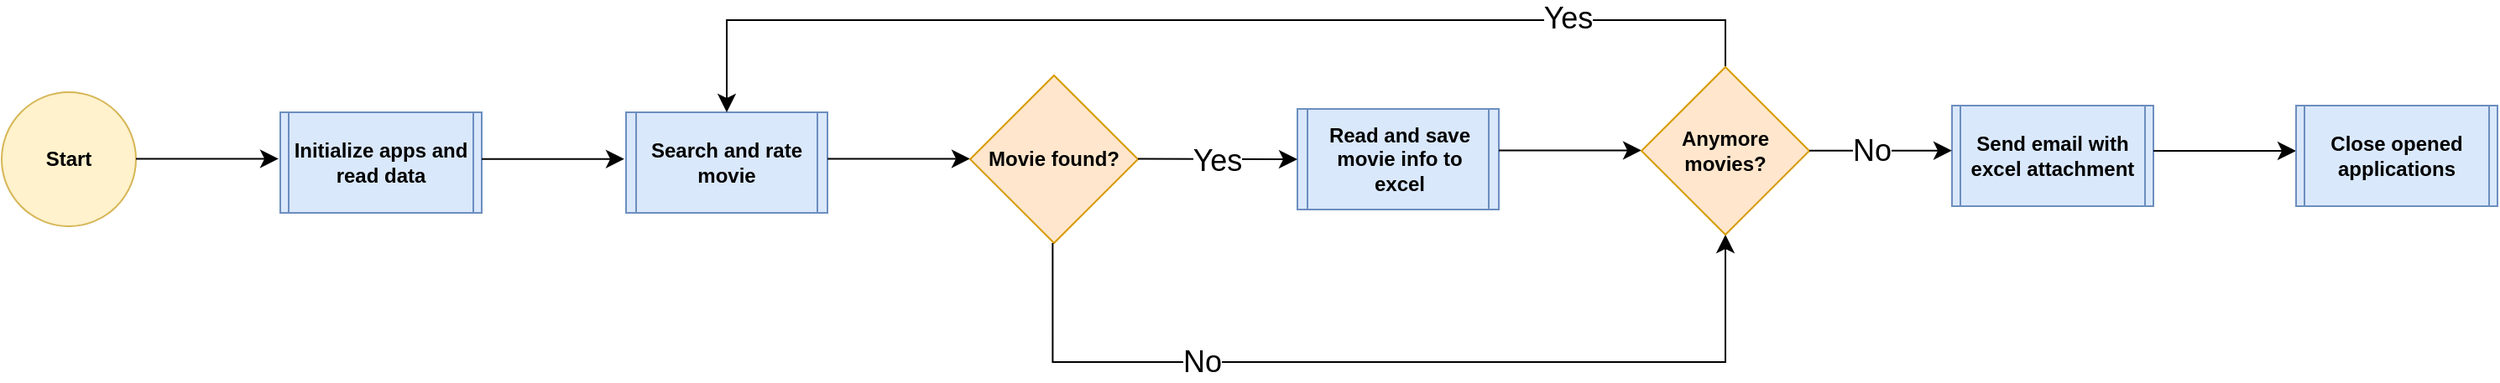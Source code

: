 <mxfile version="24.7.5" pages="6">
  <diagram id="RCV2PqNpQf_L5D9coX59" name="Main AS-IS">
    <mxGraphModel dx="584" dy="1994" grid="0" gridSize="10" guides="1" tooltips="1" connect="1" arrows="1" fold="1" page="1" pageScale="1" pageWidth="850" pageHeight="1100" math="0" shadow="0">
      <root>
        <mxCell id="0" />
        <mxCell id="1" parent="0" />
        <mxCell id="QfeQgfONoqz4czma4WaL-1" value="Start" style="ellipse;whiteSpace=wrap;html=1;aspect=fixed;fontStyle=1;fillColor=#fff2cc;strokeColor=#d6b656;" parent="1" vertex="1">
          <mxGeometry x="1568" y="-15" width="80" height="80" as="geometry" />
        </mxCell>
        <UserObject label="Initialize apps and read data" link="data:page/id,UG9nifhr_uDOLwULOwho" id="QfeQgfONoqz4czma4WaL-2">
          <mxCell style="shape=process;whiteSpace=wrap;html=1;backgroundOutline=1;fillColor=#dae8fc;strokeColor=#6c8ebf;fontStyle=1;size=0.043;" parent="1" vertex="1">
            <mxGeometry x="1734" y="-3" width="120" height="60" as="geometry" />
          </mxCell>
        </UserObject>
        <mxCell id="enoVK7Di2jmyM4xu7ymN-4" style="edgeStyle=none;curved=1;rounded=0;orthogonalLoop=1;jettySize=auto;html=1;entryX=0;entryY=0;entryDx=0;entryDy=0;fontSize=12;startSize=8;endSize=8;" parent="1" edge="1">
          <mxGeometry relative="1" as="geometry">
            <mxPoint x="1648" y="24.71" as="sourcePoint" />
            <mxPoint x="1733" y="24.71" as="targetPoint" />
          </mxGeometry>
        </mxCell>
        <mxCell id="enoVK7Di2jmyM4xu7ymN-5" style="edgeStyle=none;curved=1;rounded=0;orthogonalLoop=1;jettySize=auto;html=1;entryX=0;entryY=0;entryDx=0;entryDy=0;fontSize=12;startSize=8;endSize=8;" parent="1" edge="1">
          <mxGeometry relative="1" as="geometry">
            <mxPoint x="1854" y="24.83" as="sourcePoint" />
            <mxPoint x="1939" y="24.83" as="targetPoint" />
          </mxGeometry>
        </mxCell>
        <UserObject label="Search and rate movie" link="data:page/id,tRulR576OBgE33lPrvKw" id="VcIpiPTe9UJ5CX32Jxyd-1">
          <mxCell style="shape=process;whiteSpace=wrap;html=1;backgroundOutline=1;fillColor=#dae8fc;strokeColor=#6c8ebf;fontStyle=1;size=0.051;" parent="1" vertex="1">
            <mxGeometry x="1940" y="-3" width="120" height="60" as="geometry" />
          </mxCell>
        </UserObject>
        <mxCell id="VcIpiPTe9UJ5CX32Jxyd-2" style="edgeStyle=none;curved=1;rounded=0;orthogonalLoop=1;jettySize=auto;html=1;entryX=0;entryY=0;entryDx=0;entryDy=0;fontSize=12;startSize=8;endSize=8;" parent="1" edge="1">
          <mxGeometry relative="1" as="geometry">
            <mxPoint x="2060" y="24.71" as="sourcePoint" />
            <mxPoint x="2145" y="24.71" as="targetPoint" />
          </mxGeometry>
        </mxCell>
        <UserObject label="Read and save movie info to excel" link="data:page/id,qoM9gC9-vxqHmpMPnr9m" id="URCSaTjJvkff4xs9UlmP-1">
          <mxCell style="shape=process;whiteSpace=wrap;html=1;backgroundOutline=1;fillColor=#dae8fc;strokeColor=#6c8ebf;fontStyle=1;size=0.053;" parent="1" vertex="1">
            <mxGeometry x="2340" y="-5" width="120" height="60" as="geometry" />
          </mxCell>
        </UserObject>
        <UserObject label="Send email with excel attachment" link="data:page/id,fhT0ndKvhwNT3Xjelz7z" id="URCSaTjJvkff4xs9UlmP-4">
          <mxCell style="shape=process;whiteSpace=wrap;html=1;backgroundOutline=1;fillColor=#dae8fc;strokeColor=#6c8ebf;fontStyle=1;size=0.043;" parent="1" vertex="1">
            <mxGeometry x="2730" y="-7" width="120" height="60" as="geometry" />
          </mxCell>
        </UserObject>
        <mxCell id="P6W8becRxfAaUSs82Mwh-1" style="edgeStyle=none;curved=1;rounded=0;orthogonalLoop=1;jettySize=auto;html=1;entryX=0;entryY=0;entryDx=0;entryDy=0;fontSize=12;startSize=8;endSize=8;" parent="1" edge="1">
          <mxGeometry relative="1" as="geometry">
            <mxPoint x="2460" y="19.71" as="sourcePoint" />
            <mxPoint x="2545" y="19.71" as="targetPoint" />
          </mxGeometry>
        </mxCell>
        <mxCell id="virwXS0cDUKV6h21wmGH-1" value="Movie found?" style="rhombus;whiteSpace=wrap;html=1;fillColor=#ffe6cc;strokeColor=#d79b00;fontStyle=1" parent="1" vertex="1">
          <mxGeometry x="2145" y="-25" width="100" height="100" as="geometry" />
        </mxCell>
        <mxCell id="L5fdJYEKFRv9a452vvSI-1" style="edgeStyle=none;curved=1;rounded=0;orthogonalLoop=1;jettySize=auto;html=1;entryX=0;entryY=1;entryDx=0;entryDy=0;fontSize=12;startSize=8;endSize=8;" parent="1" edge="1">
          <mxGeometry relative="1" as="geometry">
            <mxPoint x="2245" y="24.71" as="sourcePoint" />
            <mxPoint x="2340" y="25" as="targetPoint" />
          </mxGeometry>
        </mxCell>
        <mxCell id="L5fdJYEKFRv9a452vvSI-2" value="&lt;font style=&quot;font-size: 18px;&quot;&gt;Yes&lt;/font&gt;" style="edgeLabel;html=1;align=center;verticalAlign=middle;resizable=0;points=[];fontSize=12;" parent="L5fdJYEKFRv9a452vvSI-1" vertex="1" connectable="0">
          <mxGeometry x="-0.018" y="-1" relative="1" as="geometry">
            <mxPoint as="offset" />
          </mxGeometry>
        </mxCell>
        <mxCell id="ZCOiK2c9oZW6H9HbNz80-1" style="edgeStyle=orthogonalEdgeStyle;rounded=0;orthogonalLoop=1;jettySize=auto;html=1;fontSize=12;startSize=8;endSize=8;entryX=0.5;entryY=1;entryDx=0;entryDy=0;" parent="1" target="cceQ_J-O2O8srAgzIxNf-1" edge="1">
          <mxGeometry relative="1" as="geometry">
            <mxPoint x="2194.18" y="75" as="sourcePoint" />
            <mxPoint x="2596" y="85" as="targetPoint" />
            <Array as="points">
              <mxPoint x="2194" y="146" />
              <mxPoint x="2595" y="146" />
            </Array>
          </mxGeometry>
        </mxCell>
        <mxCell id="ZCOiK2c9oZW6H9HbNz80-2" value="&lt;font style=&quot;font-size: 18px;&quot;&gt;No&lt;/font&gt;" style="edgeLabel;html=1;align=center;verticalAlign=middle;resizable=0;points=[];fontSize=12;" parent="ZCOiK2c9oZW6H9HbNz80-1" vertex="1" connectable="0">
          <mxGeometry x="-0.3" y="-1" relative="1" as="geometry">
            <mxPoint x="-32" y="-1" as="offset" />
          </mxGeometry>
        </mxCell>
        <mxCell id="cceQ_J-O2O8srAgzIxNf-1" value="Anymore movies?" style="rhombus;whiteSpace=wrap;html=1;fillColor=#ffe6cc;strokeColor=#d79b00;fontStyle=1" parent="1" vertex="1">
          <mxGeometry x="2545" y="-30" width="100" height="100" as="geometry" />
        </mxCell>
        <mxCell id="JSXnny45Pf0htVodECiu-1" value="" style="endArrow=classic;html=1;rounded=0;fontSize=12;startSize=8;endSize=8;edgeStyle=orthogonalEdgeStyle;entryX=0.5;entryY=0;entryDx=0;entryDy=0;" parent="1" target="VcIpiPTe9UJ5CX32Jxyd-1" edge="1">
          <mxGeometry width="50" height="50" relative="1" as="geometry">
            <mxPoint x="2595" y="-30.5" as="sourcePoint" />
            <mxPoint x="2151" y="-138" as="targetPoint" />
            <Array as="points">
              <mxPoint x="2595" y="-58" />
              <mxPoint x="2000" y="-58" />
            </Array>
          </mxGeometry>
        </mxCell>
        <mxCell id="JSXnny45Pf0htVodECiu-3" value="&lt;font style=&quot;font-size: 18px;&quot;&gt;Yes&lt;/font&gt;" style="edgeLabel;html=1;align=center;verticalAlign=middle;resizable=0;points=[];fontSize=12;" parent="1" vertex="1" connectable="0">
          <mxGeometry x="2500.995" y="-58.998" as="geometry" />
        </mxCell>
        <mxCell id="JSXnny45Pf0htVodECiu-4" style="edgeStyle=none;curved=1;rounded=0;orthogonalLoop=1;jettySize=auto;html=1;entryX=0;entryY=0;entryDx=0;entryDy=0;fontSize=12;startSize=8;endSize=8;" parent="1" edge="1">
          <mxGeometry relative="1" as="geometry">
            <mxPoint x="2645" y="19.86" as="sourcePoint" />
            <mxPoint x="2730" y="19.86" as="targetPoint" />
          </mxGeometry>
        </mxCell>
        <mxCell id="JSXnny45Pf0htVodECiu-5" value="&lt;font style=&quot;font-size: 18px;&quot;&gt;No&lt;/font&gt;" style="edgeLabel;html=1;align=center;verticalAlign=middle;resizable=0;points=[];fontSize=12;" parent="1" vertex="1" connectable="0">
          <mxGeometry x="2682.001" y="20" as="geometry" />
        </mxCell>
        <mxCell id="bJMapXUkGxD-3_RnqZ0b-3" style="edgeStyle=none;curved=1;rounded=0;orthogonalLoop=1;jettySize=auto;html=1;entryX=0;entryY=0;entryDx=0;entryDy=0;fontSize=12;startSize=8;endSize=8;" parent="1" edge="1">
          <mxGeometry relative="1" as="geometry">
            <mxPoint x="2850" y="20.0" as="sourcePoint" />
            <mxPoint x="2935" y="20.0" as="targetPoint" />
          </mxGeometry>
        </mxCell>
        <UserObject label="Close opened applications" link="data:page/id,9GnGjtXMLVhAHVEsZOYF" id="bJMapXUkGxD-3_RnqZ0b-4">
          <mxCell style="shape=process;whiteSpace=wrap;html=1;backgroundOutline=1;fillColor=#dae8fc;strokeColor=#6c8ebf;fontStyle=1;size=0.043;" parent="1" vertex="1">
            <mxGeometry x="2935" y="-7" width="120" height="60" as="geometry" />
          </mxCell>
        </UserObject>
      </root>
    </mxGraphModel>
  </diagram>
  <diagram name="Initialize apps and read data" id="UG9nifhr_uDOLwULOwho">
    <mxGraphModel dx="1195" dy="1845" grid="0" gridSize="10" guides="1" tooltips="1" connect="1" arrows="1" fold="1" page="1" pageScale="1" pageWidth="850" pageHeight="1100" math="0" shadow="0">
      <root>
        <mxCell id="0" />
        <mxCell id="1" parent="0" />
        <mxCell id="8oLo8eDRpeRBBlxQEnFz-9" style="edgeStyle=none;curved=1;rounded=0;orthogonalLoop=1;jettySize=auto;html=1;entryX=0;entryY=0;entryDx=0;entryDy=0;fontSize=12;startSize=8;endSize=8;" parent="1" edge="1">
          <mxGeometry relative="1" as="geometry">
            <mxPoint x="80.0" y="40.0" as="sourcePoint" />
            <mxPoint x="165" y="40.0" as="targetPoint" />
          </mxGeometry>
        </mxCell>
        <mxCell id="8oLo8eDRpeRBBlxQEnFz-1" value="Start" style="ellipse;whiteSpace=wrap;html=1;aspect=fixed;fontStyle=1;fillColor=#fff2cc;strokeColor=#d6b656;" parent="1" vertex="1">
          <mxGeometry width="80" height="80" as="geometry" />
        </mxCell>
        <mxCell id="8oLo8eDRpeRBBlxQEnFz-2" value="Open input workbook" style="rounded=0;whiteSpace=wrap;html=1;fillColor=#dae8fc;strokeColor=#6c8ebf;fontStyle=1" parent="1" vertex="1">
          <mxGeometry x="576" y="40" width="120" height="60" as="geometry" />
        </mxCell>
        <mxCell id="8oLo8eDRpeRBBlxQEnFz-3" value="Excel" style="rounded=0;whiteSpace=wrap;html=1;strokeColor=#0e8088;fontStyle=1;fillColor=#b0e3e6;" parent="1" vertex="1">
          <mxGeometry x="576" width="120" height="40" as="geometry" />
        </mxCell>
        <mxCell id="8oLo8eDRpeRBBlxQEnFz-5" value="Read current movie name from excel" style="rounded=0;whiteSpace=wrap;html=1;fillColor=#dae8fc;strokeColor=#6c8ebf;fontStyle=1" parent="1" vertex="1">
          <mxGeometry x="781" y="40" width="120" height="60" as="geometry" />
        </mxCell>
        <mxCell id="8oLo8eDRpeRBBlxQEnFz-6" value="Excel" style="rounded=0;whiteSpace=wrap;html=1;strokeColor=#0e8088;fontStyle=1;fillColor=#b0e3e6;" parent="1" vertex="1">
          <mxGeometry x="781" width="120" height="40" as="geometry" />
        </mxCell>
        <mxCell id="8oLo8eDRpeRBBlxQEnFz-14" style="edgeStyle=none;curved=1;rounded=0;orthogonalLoop=1;jettySize=auto;html=1;fontSize=12;startSize=8;endSize=8;exitX=1;exitY=0;exitDx=0;exitDy=0;entryX=0;entryY=1;entryDx=0;entryDy=0;" parent="1" source="Atw5wfeLg4mRPrS5QHys-11" target="8oLo8eDRpeRBBlxQEnFz-16" edge="1">
          <mxGeometry relative="1" as="geometry">
            <mxPoint x="1107" y="37" as="sourcePoint" />
            <mxPoint x="1194" y="41" as="targetPoint" />
          </mxGeometry>
        </mxCell>
        <mxCell id="8oLo8eDRpeRBBlxQEnFz-15" value="Read current movie grade" style="rounded=0;whiteSpace=wrap;html=1;fillColor=#dae8fc;strokeColor=#6c8ebf;fontStyle=1" parent="1" vertex="1">
          <mxGeometry x="1195" y="41" width="120" height="60" as="geometry" />
        </mxCell>
        <mxCell id="8oLo8eDRpeRBBlxQEnFz-16" value="Excel" style="rounded=0;whiteSpace=wrap;html=1;strokeColor=#0e8088;fontStyle=1;fillColor=#b0e3e6;" parent="1" vertex="1">
          <mxGeometry x="1195" y="1" width="120" height="40" as="geometry" />
        </mxCell>
        <mxCell id="8oLo8eDRpeRBBlxQEnFz-26" style="edgeStyle=none;curved=1;rounded=0;orthogonalLoop=1;jettySize=auto;html=1;entryX=0;entryY=0;entryDx=0;entryDy=0;fontSize=12;startSize=8;endSize=8;" parent="1" edge="1">
          <mxGeometry relative="1" as="geometry">
            <mxPoint x="1315" y="41" as="sourcePoint" />
            <mxPoint x="1400" y="41" as="targetPoint" />
          </mxGeometry>
        </mxCell>
        <mxCell id="8oLo8eDRpeRBBlxQEnFz-27" value="Minimize workbook" style="rounded=0;whiteSpace=wrap;html=1;fillColor=#dae8fc;strokeColor=#6c8ebf;fontStyle=1" parent="1" vertex="1">
          <mxGeometry x="1399" y="41" width="120" height="60" as="geometry" />
        </mxCell>
        <mxCell id="8oLo8eDRpeRBBlxQEnFz-28" value="Excel" style="rounded=0;whiteSpace=wrap;html=1;strokeColor=#0e8088;fontStyle=1;fillColor=#b0e3e6;" parent="1" vertex="1">
          <mxGeometry x="1399" y="1" width="120" height="40" as="geometry" />
        </mxCell>
        <mxCell id="8oLo8eDRpeRBBlxQEnFz-29" style="edgeStyle=none;curved=1;rounded=0;orthogonalLoop=1;jettySize=auto;html=1;entryX=0;entryY=0;entryDx=0;entryDy=0;fontSize=12;startSize=8;endSize=8;" parent="1" edge="1">
          <mxGeometry relative="1" as="geometry">
            <mxPoint x="1519" y="41" as="sourcePoint" />
            <mxPoint x="1604" y="41" as="targetPoint" />
          </mxGeometry>
        </mxCell>
        <mxCell id="8oLo8eDRpeRBBlxQEnFz-30" value="Open Edge browser" style="rounded=0;whiteSpace=wrap;html=1;fillColor=#dae8fc;strokeColor=#6c8ebf;fontStyle=1" parent="1" vertex="1">
          <mxGeometry x="1604" y="41" width="120" height="60" as="geometry" />
        </mxCell>
        <mxCell id="8oLo8eDRpeRBBlxQEnFz-31" value="Desktop" style="rounded=0;whiteSpace=wrap;html=1;strokeColor=#0e8088;fontStyle=1;fillColor=#b0e3e6;" parent="1" vertex="1">
          <mxGeometry x="1604" y="1" width="120" height="40" as="geometry" />
        </mxCell>
        <mxCell id="8oLo8eDRpeRBBlxQEnFz-32" style="edgeStyle=none;curved=1;rounded=0;orthogonalLoop=1;jettySize=auto;html=1;entryX=0;entryY=0;entryDx=0;entryDy=0;fontSize=12;startSize=8;endSize=8;" parent="1" edge="1">
          <mxGeometry relative="1" as="geometry">
            <mxPoint x="1722" y="41" as="sourcePoint" />
            <mxPoint x="1807" y="41" as="targetPoint" />
          </mxGeometry>
        </mxCell>
        <mxCell id="8oLo8eDRpeRBBlxQEnFz-33" value="Open the IMDb page" style="rounded=0;whiteSpace=wrap;html=1;fillColor=#dae8fc;strokeColor=#6c8ebf;fontStyle=1" parent="1" vertex="1">
          <mxGeometry x="1808" y="41" width="120" height="60" as="geometry" />
        </mxCell>
        <mxCell id="8oLo8eDRpeRBBlxQEnFz-34" value="Edge" style="rounded=0;whiteSpace=wrap;html=1;strokeColor=#0e8088;fontStyle=1;fillColor=#b0e3e6;" parent="1" vertex="1">
          <mxGeometry x="1808" y="1" width="120" height="40" as="geometry" />
        </mxCell>
        <mxCell id="8oLo8eDRpeRBBlxQEnFz-36" style="edgeStyle=none;curved=1;rounded=0;orthogonalLoop=1;jettySize=auto;html=1;entryX=0;entryY=0;entryDx=0;entryDy=0;fontSize=12;startSize=8;endSize=8;" parent="1" edge="1">
          <mxGeometry relative="1" as="geometry">
            <mxPoint x="1928" y="41" as="sourcePoint" />
            <mxPoint x="2013" y="41" as="targetPoint" />
          </mxGeometry>
        </mxCell>
        <mxCell id="8oLo8eDRpeRBBlxQEnFz-39" value="Logged in?" style="rhombus;whiteSpace=wrap;html=1;fillColor=#ffe6cc;strokeColor=#d79b00;fontStyle=1" parent="1" vertex="1">
          <mxGeometry x="2013" y="-9" width="100" height="100" as="geometry" />
        </mxCell>
        <mxCell id="8oLo8eDRpeRBBlxQEnFz-53" value="Click the &quot;Sign in&quot; button" style="rounded=0;whiteSpace=wrap;html=1;fillColor=#dae8fc;strokeColor=#6c8ebf;fontStyle=1" parent="1" vertex="1">
          <mxGeometry x="2198" y="41" width="120" height="60" as="geometry" />
        </mxCell>
        <mxCell id="8oLo8eDRpeRBBlxQEnFz-54" value="Edge" style="rounded=0;whiteSpace=wrap;html=1;strokeColor=#0e8088;fontStyle=1;fillColor=#b0e3e6;" parent="1" vertex="1">
          <mxGeometry x="2198" y="1" width="120" height="40" as="geometry" />
        </mxCell>
        <mxCell id="8oLo8eDRpeRBBlxQEnFz-55" style="edgeStyle=none;curved=1;rounded=0;orthogonalLoop=1;jettySize=auto;html=1;entryX=0;entryY=0;entryDx=0;entryDy=0;fontSize=12;startSize=8;endSize=8;" parent="1" edge="1">
          <mxGeometry relative="1" as="geometry">
            <mxPoint x="2318" y="41" as="sourcePoint" />
            <mxPoint x="2403" y="41" as="targetPoint" />
          </mxGeometry>
        </mxCell>
        <mxCell id="8oLo8eDRpeRBBlxQEnFz-56" value="Click the &quot;Sign in with IMDb&quot; button" style="rounded=0;whiteSpace=wrap;html=1;fillColor=#dae8fc;strokeColor=#6c8ebf;fontStyle=1" parent="1" vertex="1">
          <mxGeometry x="2403" y="41" width="120" height="60" as="geometry" />
        </mxCell>
        <mxCell id="8oLo8eDRpeRBBlxQEnFz-57" value="Edge" style="rounded=0;whiteSpace=wrap;html=1;strokeColor=#0e8088;fontStyle=1;fillColor=#b0e3e6;" parent="1" vertex="1">
          <mxGeometry x="2403" y="1" width="120" height="40" as="geometry" />
        </mxCell>
        <mxCell id="8oLo8eDRpeRBBlxQEnFz-60" style="edgeStyle=none;curved=1;rounded=0;orthogonalLoop=1;jettySize=auto;html=1;entryX=0;entryY=0;entryDx=0;entryDy=0;fontSize=12;startSize=8;endSize=8;" parent="1" edge="1">
          <mxGeometry relative="1" as="geometry">
            <mxPoint x="2523" y="41" as="sourcePoint" />
            <mxPoint x="2608" y="41" as="targetPoint" />
          </mxGeometry>
        </mxCell>
        <mxCell id="8oLo8eDRpeRBBlxQEnFz-61" value="Click the &quot;Email&quot; input field" style="rounded=0;whiteSpace=wrap;html=1;fillColor=#dae8fc;strokeColor=#6c8ebf;fontStyle=1" parent="1" vertex="1">
          <mxGeometry x="2608" y="41" width="120" height="60" as="geometry" />
        </mxCell>
        <mxCell id="8oLo8eDRpeRBBlxQEnFz-62" value="Edge" style="rounded=0;whiteSpace=wrap;html=1;strokeColor=#0e8088;fontStyle=1;fillColor=#b0e3e6;" parent="1" vertex="1">
          <mxGeometry x="2608" y="1" width="120" height="40" as="geometry" />
        </mxCell>
        <mxCell id="8oLo8eDRpeRBBlxQEnFz-64" value="Edge" style="rounded=0;whiteSpace=wrap;html=1;strokeColor=#0e8088;fontStyle=1;fillColor=#b0e3e6;" parent="1" vertex="1">
          <mxGeometry x="2813" y="1" width="120" height="40" as="geometry" />
        </mxCell>
        <mxCell id="8oLo8eDRpeRBBlxQEnFz-65" style="edgeStyle=none;curved=1;rounded=0;orthogonalLoop=1;jettySize=auto;html=1;entryX=0;entryY=0;entryDx=0;entryDy=0;fontSize=12;startSize=8;endSize=8;" parent="1" edge="1">
          <mxGeometry relative="1" as="geometry">
            <mxPoint x="2728" y="41" as="sourcePoint" />
            <mxPoint x="2813" y="41" as="targetPoint" />
          </mxGeometry>
        </mxCell>
        <mxCell id="8oLo8eDRpeRBBlxQEnFz-66" value="Write the account email adress" style="rounded=0;whiteSpace=wrap;html=1;fillColor=#dae8fc;strokeColor=#6c8ebf;fontStyle=1" parent="1" vertex="1">
          <mxGeometry x="2813" y="41" width="120" height="60" as="geometry" />
        </mxCell>
        <mxCell id="8oLo8eDRpeRBBlxQEnFz-67" value="Click the &quot;Password&quot; input field" style="rounded=0;whiteSpace=wrap;html=1;fillColor=#dae8fc;strokeColor=#6c8ebf;fontStyle=1" parent="1" vertex="1">
          <mxGeometry x="3018" y="41" width="120" height="60" as="geometry" />
        </mxCell>
        <mxCell id="8oLo8eDRpeRBBlxQEnFz-68" value="Edge" style="rounded=0;whiteSpace=wrap;html=1;strokeColor=#0e8088;fontStyle=1;fillColor=#b0e3e6;" parent="1" vertex="1">
          <mxGeometry x="3018" y="1" width="120" height="40" as="geometry" />
        </mxCell>
        <mxCell id="8oLo8eDRpeRBBlxQEnFz-69" value="Edge" style="rounded=0;whiteSpace=wrap;html=1;strokeColor=#0e8088;fontStyle=1;fillColor=#b0e3e6;" parent="1" vertex="1">
          <mxGeometry x="3223" y="1" width="120" height="40" as="geometry" />
        </mxCell>
        <mxCell id="8oLo8eDRpeRBBlxQEnFz-70" style="edgeStyle=none;curved=1;rounded=0;orthogonalLoop=1;jettySize=auto;html=1;entryX=0;entryY=0;entryDx=0;entryDy=0;fontSize=12;startSize=8;endSize=8;" parent="1" edge="1">
          <mxGeometry relative="1" as="geometry">
            <mxPoint x="3138" y="41" as="sourcePoint" />
            <mxPoint x="3223" y="41" as="targetPoint" />
          </mxGeometry>
        </mxCell>
        <mxCell id="8oLo8eDRpeRBBlxQEnFz-71" value="Write the account password" style="rounded=0;whiteSpace=wrap;html=1;fillColor=#dae8fc;strokeColor=#6c8ebf;fontStyle=1" parent="1" vertex="1">
          <mxGeometry x="3223" y="41" width="120" height="60" as="geometry" />
        </mxCell>
        <mxCell id="8oLo8eDRpeRBBlxQEnFz-72" style="edgeStyle=none;curved=1;rounded=0;orthogonalLoop=1;jettySize=auto;html=1;entryX=0;entryY=0;entryDx=0;entryDy=0;fontSize=12;startSize=8;endSize=8;" parent="1" edge="1">
          <mxGeometry relative="1" as="geometry">
            <mxPoint x="2933" y="41" as="sourcePoint" />
            <mxPoint x="3018" y="41" as="targetPoint" />
          </mxGeometry>
        </mxCell>
        <mxCell id="8oLo8eDRpeRBBlxQEnFz-74" style="edgeStyle=none;curved=1;rounded=0;orthogonalLoop=1;jettySize=auto;html=1;entryX=0;entryY=0;entryDx=0;entryDy=0;fontSize=12;startSize=8;endSize=8;" parent="1" edge="1">
          <mxGeometry relative="1" as="geometry">
            <mxPoint x="3343" y="41" as="sourcePoint" />
            <mxPoint x="3428" y="41" as="targetPoint" />
          </mxGeometry>
        </mxCell>
        <mxCell id="8oLo8eDRpeRBBlxQEnFz-75" value="Edge" style="rounded=0;whiteSpace=wrap;html=1;strokeColor=#0e8088;fontStyle=1;fillColor=#b0e3e6;" parent="1" vertex="1">
          <mxGeometry x="3428" y="1" width="120" height="40" as="geometry" />
        </mxCell>
        <mxCell id="8oLo8eDRpeRBBlxQEnFz-76" value="Click the &quot;Sign in&quot; button" style="rounded=0;whiteSpace=wrap;html=1;fillColor=#dae8fc;strokeColor=#6c8ebf;fontStyle=1" parent="1" vertex="1">
          <mxGeometry x="3428" y="41" width="120" height="60" as="geometry" />
        </mxCell>
        <mxCell id="z9vKe-ecx2VEE6ZZp4pb-5" value="Home page?" style="rhombus;whiteSpace=wrap;html=1;fillColor=#ffe6cc;strokeColor=#d79b00;fontStyle=1" parent="1" vertex="1">
          <mxGeometry x="3633" y="-9" width="100" height="100" as="geometry" />
        </mxCell>
        <mxCell id="z9vKe-ecx2VEE6ZZp4pb-8" style="edgeStyle=none;curved=1;rounded=0;orthogonalLoop=1;jettySize=auto;html=1;entryX=0;entryY=0;entryDx=0;entryDy=0;fontSize=12;startSize=8;endSize=8;" parent="1" edge="1">
          <mxGeometry relative="1" as="geometry">
            <mxPoint x="3733" y="40.71" as="sourcePoint" />
            <mxPoint x="3818" y="40.71" as="targetPoint" />
          </mxGeometry>
        </mxCell>
        <mxCell id="z9vKe-ecx2VEE6ZZp4pb-13" value="Yes" style="edgeLabel;html=1;align=center;verticalAlign=middle;resizable=0;points=[];fontSize=12;" parent="z9vKe-ecx2VEE6ZZp4pb-8" vertex="1" connectable="0">
          <mxGeometry x="-0.001" relative="1" as="geometry">
            <mxPoint as="offset" />
          </mxGeometry>
        </mxCell>
        <mxCell id="z9vKe-ecx2VEE6ZZp4pb-10" style="edgeStyle=none;curved=1;rounded=0;orthogonalLoop=1;jettySize=auto;html=1;fontSize=12;startSize=8;endSize=8;verticalAlign=middle;entryX=0.5;entryY=1;entryDx=0;entryDy=0;" parent="1" edge="1" target="2akdRaV2TaeymAX649ni-9">
          <mxGeometry relative="1" as="geometry">
            <mxPoint x="3682.83" y="-9" as="sourcePoint" />
            <mxPoint x="3682.83" y="-94" as="targetPoint" />
          </mxGeometry>
        </mxCell>
        <mxCell id="z9vKe-ecx2VEE6ZZp4pb-11" value="No" style="edgeLabel;html=1;align=center;verticalAlign=middle;resizable=0;points=[];fontSize=12;" parent="z9vKe-ecx2VEE6ZZp4pb-10" vertex="1" connectable="0">
          <mxGeometry x="-0.257" y="-1" relative="1" as="geometry">
            <mxPoint as="offset" />
          </mxGeometry>
        </mxCell>
        <mxCell id="z9vKe-ecx2VEE6ZZp4pb-23" style="edgeStyle=orthogonalEdgeStyle;rounded=0;orthogonalLoop=1;jettySize=auto;html=1;fontSize=12;startSize=8;endSize=8;entryX=0.5;entryY=0;entryDx=0;entryDy=0;exitX=1;exitY=1;exitDx=0;exitDy=0;" parent="1" target="9DjkPD297CM4mrRHExCc-3" edge="1" source="2akdRaV2TaeymAX649ni-8">
          <mxGeometry relative="1" as="geometry">
            <mxPoint x="3743" y="-156.0" as="sourcePoint" />
            <mxPoint x="3879" y="-6" as="targetPoint" />
            <Array as="points">
              <mxPoint x="3859" y="-196" />
            </Array>
          </mxGeometry>
        </mxCell>
        <mxCell id="z9vKe-ecx2VEE6ZZp4pb-48" style="edgeStyle=none;curved=1;rounded=0;orthogonalLoop=1;jettySize=auto;html=1;entryX=0;entryY=0;entryDx=0;entryDy=0;fontSize=12;startSize=8;endSize=8;" parent="1" edge="1">
          <mxGeometry relative="1" as="geometry">
            <mxPoint x="2113" y="41" as="sourcePoint" />
            <mxPoint x="2198" y="41" as="targetPoint" />
          </mxGeometry>
        </mxCell>
        <mxCell id="z9vKe-ecx2VEE6ZZp4pb-50" value="&lt;font style=&quot;font-size: 18px;&quot;&gt;No&lt;/font&gt;" style="edgeLabel;html=1;align=center;verticalAlign=middle;resizable=0;points=[];fontSize=12;" parent="z9vKe-ecx2VEE6ZZp4pb-48" vertex="1" connectable="0">
          <mxGeometry x="-0.002" relative="1" as="geometry">
            <mxPoint as="offset" />
          </mxGeometry>
        </mxCell>
        <mxCell id="z9vKe-ecx2VEE6ZZp4pb-49" style="edgeStyle=none;curved=1;rounded=0;orthogonalLoop=1;jettySize=auto;html=1;entryX=0;entryY=0;entryDx=0;entryDy=0;fontSize=12;startSize=8;endSize=8;" parent="1" edge="1">
          <mxGeometry relative="1" as="geometry">
            <mxPoint x="3548" y="41" as="sourcePoint" />
            <mxPoint x="3633" y="41" as="targetPoint" />
          </mxGeometry>
        </mxCell>
        <mxCell id="z9vKe-ecx2VEE6ZZp4pb-51" value="" style="endArrow=classic;html=1;rounded=0;fontSize=12;startSize=8;endSize=8;curved=0;edgeStyle=orthogonalEdgeStyle;entryX=0.5;entryY=1;entryDx=0;entryDy=0;" parent="1" edge="1">
          <mxGeometry width="50" height="50" relative="1" as="geometry">
            <mxPoint x="2063" y="91" as="sourcePoint" />
            <mxPoint x="3681" y="91" as="targetPoint" />
            <Array as="points">
              <mxPoint x="2063" y="250" />
              <mxPoint x="3681" y="250" />
            </Array>
          </mxGeometry>
        </mxCell>
        <mxCell id="z9vKe-ecx2VEE6ZZp4pb-52" value="&lt;font style=&quot;font-size: 18px;&quot;&gt;Yes&lt;/font&gt;" style="edgeLabel;html=1;align=center;verticalAlign=middle;resizable=0;points=[];fontSize=12;" parent="z9vKe-ecx2VEE6ZZp4pb-51" vertex="1" connectable="0">
          <mxGeometry x="-0.744" y="-1" relative="1" as="geometry">
            <mxPoint as="offset" />
          </mxGeometry>
        </mxCell>
        <UserObject label="End" link="data:page/id,RCV2PqNpQf_L5D9coX59" id="9DjkPD297CM4mrRHExCc-3">
          <mxCell style="ellipse;whiteSpace=wrap;html=1;aspect=fixed;fillColor=#fff2cc;strokeColor=#d6b656;fontStyle=1" parent="1" vertex="1">
            <mxGeometry x="3819" y="1" width="80" height="80" as="geometry" />
          </mxCell>
        </UserObject>
        <mxCell id="405_xp-kuRKSz1yOj6Mh-2" value="Input: Excel input file" style="rounded=0;whiteSpace=wrap;html=1;fillColor=#d5e8d4;strokeColor=#82b366;fontStyle=1" parent="1" vertex="1">
          <mxGeometry x="576" y="100" width="120" height="40" as="geometry" />
        </mxCell>
        <mxCell id="Atw5wfeLg4mRPrS5QHys-1" value="Create and open output workbook" style="rounded=0;whiteSpace=wrap;html=1;fillColor=#dae8fc;strokeColor=#6c8ebf;fontStyle=1" parent="1" vertex="1">
          <mxGeometry x="370" y="40" width="120" height="60" as="geometry" />
        </mxCell>
        <mxCell id="Atw5wfeLg4mRPrS5QHys-2" value="Output: Excel output file" style="rounded=0;whiteSpace=wrap;html=1;fillColor=#e1d5e7;strokeColor=#9673a6;fontStyle=1" parent="1" vertex="1">
          <mxGeometry x="370" y="100" width="120" height="40" as="geometry" />
        </mxCell>
        <mxCell id="Atw5wfeLg4mRPrS5QHys-3" value="Excel" style="rounded=0;whiteSpace=wrap;html=1;strokeColor=#0e8088;fontStyle=1;fillColor=#b0e3e6;" parent="1" vertex="1">
          <mxGeometry x="370" width="120" height="40" as="geometry" />
        </mxCell>
        <mxCell id="Atw5wfeLg4mRPrS5QHys-4" value="Open Excel" style="rounded=0;whiteSpace=wrap;html=1;fillColor=#dae8fc;strokeColor=#6c8ebf;fontStyle=1" parent="1" vertex="1">
          <mxGeometry x="165" y="40" width="120" height="60" as="geometry" />
        </mxCell>
        <mxCell id="Atw5wfeLg4mRPrS5QHys-5" value="Desktop" style="rounded=0;whiteSpace=wrap;html=1;strokeColor=#0e8088;fontStyle=1;fillColor=#b0e3e6;" parent="1" vertex="1">
          <mxGeometry x="165" width="120" height="40" as="geometry" />
        </mxCell>
        <mxCell id="Atw5wfeLg4mRPrS5QHys-6" style="edgeStyle=none;curved=1;rounded=0;orthogonalLoop=1;jettySize=auto;html=1;entryX=0;entryY=0;entryDx=0;entryDy=0;fontSize=12;startSize=8;endSize=8;" parent="1" edge="1">
          <mxGeometry relative="1" as="geometry">
            <mxPoint x="285.0" y="40.0" as="sourcePoint" />
            <mxPoint x="370" y="40.0" as="targetPoint" />
          </mxGeometry>
        </mxCell>
        <mxCell id="Atw5wfeLg4mRPrS5QHys-8" style="edgeStyle=none;curved=1;rounded=0;orthogonalLoop=1;jettySize=auto;html=1;entryX=0;entryY=0;entryDx=0;entryDy=0;fontSize=12;startSize=8;endSize=8;" parent="1" edge="1">
          <mxGeometry relative="1" as="geometry">
            <mxPoint x="490.0" y="40.0" as="sourcePoint" />
            <mxPoint x="575" y="40.0" as="targetPoint" />
          </mxGeometry>
        </mxCell>
        <mxCell id="Atw5wfeLg4mRPrS5QHys-10" style="edgeStyle=none;curved=1;rounded=0;orthogonalLoop=1;jettySize=auto;html=1;entryX=0;entryY=0;entryDx=0;entryDy=0;fontSize=12;startSize=8;endSize=8;" parent="1" edge="1">
          <mxGeometry relative="1" as="geometry">
            <mxPoint x="696" y="40" as="sourcePoint" />
            <mxPoint x="781" y="40" as="targetPoint" />
          </mxGeometry>
        </mxCell>
        <mxCell id="Atw5wfeLg4mRPrS5QHys-11" value="Write current movie name to output workbook" style="rounded=0;whiteSpace=wrap;html=1;fillColor=#dae8fc;strokeColor=#6c8ebf;fontStyle=1" parent="1" vertex="1">
          <mxGeometry x="987" y="39" width="120" height="60" as="geometry" />
        </mxCell>
        <mxCell id="Atw5wfeLg4mRPrS5QHys-12" value="Input: Movie name" style="rounded=0;whiteSpace=wrap;html=1;fillColor=#d5e8d4;strokeColor=#82b366;fontStyle=1" parent="1" vertex="1">
          <mxGeometry x="987" y="99" width="120" height="40" as="geometry" />
        </mxCell>
        <mxCell id="Atw5wfeLg4mRPrS5QHys-13" value="System" style="rounded=0;whiteSpace=wrap;html=1;strokeColor=#0e8088;fontStyle=1;fillColor=#b0e3e6;" parent="1" vertex="1">
          <mxGeometry x="987" y="-1" width="120" height="40" as="geometry" />
        </mxCell>
        <mxCell id="Atw5wfeLg4mRPrS5QHys-14" style="edgeStyle=none;curved=1;rounded=0;orthogonalLoop=1;jettySize=auto;html=1;entryX=0;entryY=0;entryDx=0;entryDy=0;fontSize=12;startSize=8;endSize=8;" parent="1" edge="1">
          <mxGeometry relative="1" as="geometry">
            <mxPoint x="901" y="40" as="sourcePoint" />
            <mxPoint x="986" y="40" as="targetPoint" />
          </mxGeometry>
        </mxCell>
        <mxCell id="Atw5wfeLg4mRPrS5QHys-15" value="Input: Movie grade" style="rounded=0;whiteSpace=wrap;html=1;fillColor=#d5e8d4;strokeColor=#82b366;fontStyle=1" parent="1" vertex="1">
          <mxGeometry x="1195" y="101" width="120" height="40" as="geometry" />
        </mxCell>
        <mxCell id="UdmIFuMXV_GBljuhTw4Q-1" value="&lt;div&gt;In to-be putem lucra direct cu datatable, dupa care inseram in excel output&lt;/div&gt;" style="rounded=0;whiteSpace=wrap;html=1;fillColor=#f5f5f5;strokeColor=#666666;fontColor=#333333;dashed=1;fontStyle=0" parent="1" vertex="1">
          <mxGeometry x="338" y="-115" width="120" height="84" as="geometry" />
        </mxCell>
        <mxCell id="UdmIFuMXV_GBljuhTw4Q-2" value="" style="endArrow=none;dashed=1;html=1;fontStyle=0;rounded=0;fontSize=12;startSize=8;endSize=8;curved=1;" parent="1" edge="1">
          <mxGeometry width="50" height="50" relative="1" as="geometry">
            <mxPoint x="428" y="-1" as="sourcePoint" />
            <mxPoint x="398" y="-31" as="targetPoint" />
          </mxGeometry>
        </mxCell>
        <mxCell id="sKOYQCD6jfPUKXW6Z372-1" value="Input: IMDb page link" style="rounded=0;whiteSpace=wrap;html=1;fillColor=#d5e8d4;strokeColor=#82b366;fontStyle=1" parent="1" vertex="1">
          <mxGeometry x="1808" y="101" width="120" height="40" as="geometry" />
        </mxCell>
        <mxCell id="2akdRaV2TaeymAX649ni-1" value="Output: Movie name" style="rounded=0;whiteSpace=wrap;html=1;fillColor=#e1d5e7;strokeColor=#9673a6;fontStyle=1" vertex="1" parent="1">
          <mxGeometry x="781" y="101" width="120" height="40" as="geometry" />
        </mxCell>
        <mxCell id="2akdRaV2TaeymAX649ni-5" value="Input: Email adress" style="rounded=0;whiteSpace=wrap;html=1;fillColor=#d5e8d4;strokeColor=#82b366;fontStyle=1" vertex="1" parent="1">
          <mxGeometry x="2813" y="100" width="120" height="40" as="geometry" />
        </mxCell>
        <mxCell id="2akdRaV2TaeymAX649ni-6" value="Input: Password" style="rounded=0;whiteSpace=wrap;html=1;fillColor=#d5e8d4;strokeColor=#82b366;fontStyle=1" vertex="1" parent="1">
          <mxGeometry x="3223" y="101" width="120" height="40" as="geometry" />
        </mxCell>
        <mxCell id="2akdRaV2TaeymAX649ni-7" value="Open the IMDb page" style="rounded=0;whiteSpace=wrap;html=1;fillColor=#dae8fc;strokeColor=#6c8ebf;fontStyle=1" vertex="1" parent="1">
          <mxGeometry x="3623" y="-196" width="120" height="60" as="geometry" />
        </mxCell>
        <mxCell id="2akdRaV2TaeymAX649ni-8" value="Edge" style="rounded=0;whiteSpace=wrap;html=1;strokeColor=#0e8088;fontStyle=1;fillColor=#b0e3e6;" vertex="1" parent="1">
          <mxGeometry x="3623" y="-236" width="120" height="40" as="geometry" />
        </mxCell>
        <mxCell id="2akdRaV2TaeymAX649ni-9" value="Input: IMDb page link" style="rounded=0;whiteSpace=wrap;html=1;fillColor=#d5e8d4;strokeColor=#82b366;fontStyle=1" vertex="1" parent="1">
          <mxGeometry x="3623" y="-136" width="120" height="40" as="geometry" />
        </mxCell>
      </root>
    </mxGraphModel>
  </diagram>
  <diagram id="tRulR576OBgE33lPrvKw" name="Search and rate movie">
    <mxGraphModel dx="-1561" dy="1717" grid="0" gridSize="10" guides="1" tooltips="1" connect="1" arrows="1" fold="1" page="1" pageScale="1" pageWidth="850" pageHeight="1100" math="0" shadow="0">
      <root>
        <mxCell id="0" />
        <mxCell id="1" parent="0" />
        <mxCell id="pNOS7jcRKDd7CrHd8mxF-1" value="Click the search bar" style="rounded=0;whiteSpace=wrap;html=1;fillColor=#dae8fc;strokeColor=#6c8ebf;fontStyle=1" parent="1" vertex="1">
          <mxGeometry x="3391" y="48" width="120" height="60" as="geometry" />
        </mxCell>
        <mxCell id="pNOS7jcRKDd7CrHd8mxF-2" value="Edge" style="rounded=0;whiteSpace=wrap;html=1;strokeColor=#0e8088;fontStyle=1;fillColor=#b0e3e6;" parent="1" vertex="1">
          <mxGeometry x="3391" y="8" width="120" height="40" as="geometry" />
        </mxCell>
        <mxCell id="pNOS7jcRKDd7CrHd8mxF-3" style="edgeStyle=none;curved=1;rounded=0;orthogonalLoop=1;jettySize=auto;html=1;entryX=0;entryY=0;entryDx=0;entryDy=0;fontSize=12;startSize=8;endSize=8;" parent="1" edge="1">
          <mxGeometry relative="1" as="geometry">
            <mxPoint x="3511" y="48" as="sourcePoint" />
            <mxPoint x="3596" y="48" as="targetPoint" />
          </mxGeometry>
        </mxCell>
        <mxCell id="pNOS7jcRKDd7CrHd8mxF-4" value="Write the movie name" style="rounded=0;whiteSpace=wrap;html=1;fillColor=#dae8fc;strokeColor=#6c8ebf;fontStyle=1" parent="1" vertex="1">
          <mxGeometry x="3596" y="48" width="120" height="60" as="geometry" />
        </mxCell>
        <mxCell id="pNOS7jcRKDd7CrHd8mxF-5" value="Input: Movie Name" style="rounded=0;whiteSpace=wrap;html=1;fillColor=#d5e8d4;strokeColor=#82b366;fontStyle=1" parent="1" vertex="1">
          <mxGeometry x="3596" y="108" width="120" height="40" as="geometry" />
        </mxCell>
        <mxCell id="pNOS7jcRKDd7CrHd8mxF-6" value="Edge" style="rounded=0;whiteSpace=wrap;html=1;strokeColor=#0e8088;fontStyle=1;fillColor=#b0e3e6;" parent="1" vertex="1">
          <mxGeometry x="3596" y="8" width="120" height="40" as="geometry" />
        </mxCell>
        <mxCell id="pNOS7jcRKDd7CrHd8mxF-7" style="edgeStyle=none;curved=1;rounded=0;orthogonalLoop=1;jettySize=auto;html=1;entryX=0;entryY=0;entryDx=0;entryDy=0;fontSize=12;startSize=8;endSize=8;" parent="1" edge="1">
          <mxGeometry relative="1" as="geometry">
            <mxPoint x="3716" y="48" as="sourcePoint" />
            <mxPoint x="3801" y="48" as="targetPoint" />
          </mxGeometry>
        </mxCell>
        <mxCell id="pNOS7jcRKDd7CrHd8mxF-8" value="Press &quot;Enter&quot;" style="rounded=0;whiteSpace=wrap;html=1;fillColor=#dae8fc;strokeColor=#6c8ebf;fontStyle=1" parent="1" vertex="1">
          <mxGeometry x="3801" y="48" width="120" height="60" as="geometry" />
        </mxCell>
        <mxCell id="pNOS7jcRKDd7CrHd8mxF-9" value="Edge" style="rounded=0;whiteSpace=wrap;html=1;strokeColor=#0e8088;fontStyle=1;fillColor=#b0e3e6;" parent="1" vertex="1">
          <mxGeometry x="3801" y="8" width="120" height="40" as="geometry" />
        </mxCell>
        <mxCell id="pNOS7jcRKDd7CrHd8mxF-10" style="edgeStyle=none;curved=1;rounded=0;orthogonalLoop=1;jettySize=auto;html=1;entryX=0;entryY=0;entryDx=0;entryDy=0;fontSize=12;startSize=8;endSize=8;" parent="1" edge="1">
          <mxGeometry relative="1" as="geometry">
            <mxPoint x="3921" y="48" as="sourcePoint" />
            <mxPoint x="4006" y="48" as="targetPoint" />
          </mxGeometry>
        </mxCell>
        <UserObject label="Start" link="data:page/id,RCV2PqNpQf_L5D9coX59" id="pNOS7jcRKDd7CrHd8mxF-11">
          <mxCell style="ellipse;whiteSpace=wrap;html=1;aspect=fixed;fontStyle=1;fillColor=#fff2cc;strokeColor=#d6b656;" parent="1" vertex="1">
            <mxGeometry x="3226" y="8" width="80" height="80" as="geometry" />
          </mxCell>
        </UserObject>
        <mxCell id="pNOS7jcRKDd7CrHd8mxF-12" style="edgeStyle=none;curved=1;rounded=0;orthogonalLoop=1;jettySize=auto;html=1;entryX=0;entryY=0;entryDx=0;entryDy=0;fontSize=12;startSize=8;endSize=8;" parent="1" edge="1">
          <mxGeometry relative="1" as="geometry">
            <mxPoint x="3306" y="47.82" as="sourcePoint" />
            <mxPoint x="3391" y="47.82" as="targetPoint" />
          </mxGeometry>
        </mxCell>
        <mxCell id="At4e9dfbq6msMKKp7q8K-1" value="Movie found?" style="rhombus;whiteSpace=wrap;html=1;fillColor=#ffe6cc;strokeColor=#d79b00;fontStyle=1" parent="1" vertex="1">
          <mxGeometry x="4006" y="-2" width="100" height="100" as="geometry" />
        </mxCell>
        <mxCell id="lUtcVyyVwa_gVYVcXJSH-2" style="edgeStyle=none;curved=1;rounded=0;orthogonalLoop=1;jettySize=auto;html=1;fontSize=12;startSize=8;endSize=8;entryX=0.5;entryY=0;entryDx=0;entryDy=0;" parent="1" target="Vsln6AB6dxOM5DFPrHDB-28" edge="1">
          <mxGeometry relative="1" as="geometry">
            <mxPoint x="4055.86" y="98" as="sourcePoint" />
            <mxPoint x="4056" y="158" as="targetPoint" />
          </mxGeometry>
        </mxCell>
        <mxCell id="lUtcVyyVwa_gVYVcXJSH-4" value="&lt;font style=&quot;font-size: 18px;&quot;&gt;No&lt;/font&gt;" style="edgeLabel;html=1;align=center;verticalAlign=middle;resizable=0;points=[];fontSize=12;" parent="lUtcVyyVwa_gVYVcXJSH-2" vertex="1" connectable="0">
          <mxGeometry x="-0.3" y="-1" relative="1" as="geometry">
            <mxPoint as="offset" />
          </mxGeometry>
        </mxCell>
        <mxCell id="lUtcVyyVwa_gVYVcXJSH-5" style="edgeStyle=none;curved=1;rounded=0;orthogonalLoop=1;jettySize=auto;html=1;entryX=0;entryY=1;entryDx=0;entryDy=0;fontSize=12;startSize=8;endSize=8;" parent="1" target="G9wGX96RdIcCD5hbXj06-3" edge="1">
          <mxGeometry relative="1" as="geometry">
            <mxPoint x="4106" y="47.71" as="sourcePoint" />
            <mxPoint x="4191" y="47.71" as="targetPoint" />
          </mxGeometry>
        </mxCell>
        <mxCell id="XxXOQIKeVj27vcktQWbS-3" value="&lt;font style=&quot;font-size: 18px;&quot;&gt;Yes&lt;/font&gt;" style="edgeLabel;html=1;align=center;verticalAlign=middle;resizable=0;points=[];fontSize=12;" parent="lUtcVyyVwa_gVYVcXJSH-5" vertex="1" connectable="0">
          <mxGeometry x="-0.018" y="-1" relative="1" as="geometry">
            <mxPoint as="offset" />
          </mxGeometry>
        </mxCell>
        <mxCell id="G9wGX96RdIcCD5hbXj06-2" value="Click on found movie" style="rounded=0;whiteSpace=wrap;html=1;fillColor=#dae8fc;strokeColor=#6c8ebf;fontStyle=1" parent="1" vertex="1">
          <mxGeometry x="4201" y="48" width="120" height="60" as="geometry" />
        </mxCell>
        <mxCell id="G9wGX96RdIcCD5hbXj06-3" value="Edge" style="rounded=0;whiteSpace=wrap;html=1;strokeColor=#0e8088;fontStyle=1;fillColor=#b0e3e6;" parent="1" vertex="1">
          <mxGeometry x="4201" y="8" width="120" height="40" as="geometry" />
        </mxCell>
        <mxCell id="G9wGX96RdIcCD5hbXj06-6" style="edgeStyle=none;curved=1;rounded=0;orthogonalLoop=1;jettySize=auto;html=1;entryX=0;entryY=0;entryDx=0;entryDy=0;fontSize=12;startSize=8;endSize=8;" parent="1" edge="1">
          <mxGeometry relative="1" as="geometry">
            <mxPoint x="4321" y="48.0" as="sourcePoint" />
            <mxPoint x="4406" y="48.0" as="targetPoint" />
          </mxGeometry>
        </mxCell>
        <mxCell id="VxOiryv1m7PU3zlquWIG-5" style="edgeStyle=orthogonalEdgeStyle;rounded=0;orthogonalLoop=1;jettySize=auto;html=1;entryX=0.5;entryY=1;entryDx=0;entryDy=0;fontSize=12;startSize=8;endSize=8;exitX=1;exitY=0.5;exitDx=0;exitDy=0;" parent="1" edge="1">
          <mxGeometry relative="1" as="geometry">
            <mxPoint x="4514" y="203" as="sourcePoint" />
            <mxPoint x="5670.5" y="88" as="targetPoint" />
          </mxGeometry>
        </mxCell>
        <mxCell id="VxOiryv1m7PU3zlquWIG-9" value="Movie already rated?" style="rhombus;whiteSpace=wrap;html=1;fillColor=#ffe6cc;strokeColor=#d79b00;fontStyle=1" parent="1" vertex="1">
          <mxGeometry x="4407" y="-2" width="100" height="100" as="geometry" />
        </mxCell>
        <mxCell id="VxOiryv1m7PU3zlquWIG-10" style="edgeStyle=none;curved=1;rounded=0;orthogonalLoop=1;jettySize=auto;html=1;entryX=0;entryY=1;entryDx=0;entryDy=0;fontSize=12;startSize=8;endSize=8;" parent="1" edge="1">
          <mxGeometry relative="1" as="geometry">
            <mxPoint x="4507" y="48" as="sourcePoint" />
            <mxPoint x="4602" y="48.29" as="targetPoint" />
          </mxGeometry>
        </mxCell>
        <mxCell id="VxOiryv1m7PU3zlquWIG-11" value="&lt;font style=&quot;font-size: 18px;&quot;&gt;Yes&lt;/font&gt;" style="edgeLabel;html=1;align=center;verticalAlign=middle;resizable=0;points=[];fontSize=12;" parent="VxOiryv1m7PU3zlquWIG-10" vertex="1" connectable="0">
          <mxGeometry x="-0.018" y="-1" relative="1" as="geometry">
            <mxPoint as="offset" />
          </mxGeometry>
        </mxCell>
        <mxCell id="Vsln6AB6dxOM5DFPrHDB-1" style="edgeStyle=orthogonalEdgeStyle;rounded=0;orthogonalLoop=1;jettySize=auto;html=1;fontSize=12;startSize=8;endSize=8;entryX=0.5;entryY=0;entryDx=0;entryDy=0;" parent="1" target="Vsln6AB6dxOM5DFPrHDB-9" edge="1">
          <mxGeometry relative="1" as="geometry">
            <mxPoint x="4456.86" y="-2" as="sourcePoint" />
            <mxPoint x="4780" y="-25" as="targetPoint" />
            <Array as="points">
              <mxPoint x="4457" y="-74" />
              <mxPoint x="5074" y="-74" />
            </Array>
          </mxGeometry>
        </mxCell>
        <mxCell id="Vsln6AB6dxOM5DFPrHDB-2" value="&lt;font style=&quot;font-size: 18px;&quot;&gt;No&lt;/font&gt;" style="edgeLabel;html=1;align=center;verticalAlign=middle;resizable=0;points=[];fontSize=12;" parent="Vsln6AB6dxOM5DFPrHDB-1" vertex="1" connectable="0">
          <mxGeometry x="-0.3" y="-1" relative="1" as="geometry">
            <mxPoint x="-102" y="1" as="offset" />
          </mxGeometry>
        </mxCell>
        <mxCell id="Vsln6AB6dxOM5DFPrHDB-3" value="Click on the movie rate" style="rounded=0;whiteSpace=wrap;html=1;fillColor=#dae8fc;strokeColor=#6c8ebf;fontStyle=1" parent="1" vertex="1">
          <mxGeometry x="4603" y="48" width="120" height="60" as="geometry" />
        </mxCell>
        <mxCell id="Vsln6AB6dxOM5DFPrHDB-4" value="Edge" style="rounded=0;whiteSpace=wrap;html=1;strokeColor=#0e8088;fontStyle=1;fillColor=#b0e3e6;" parent="1" vertex="1">
          <mxGeometry x="4603" y="8" width="120" height="40" as="geometry" />
        </mxCell>
        <mxCell id="Vsln6AB6dxOM5DFPrHDB-5" style="edgeStyle=none;curved=1;rounded=0;orthogonalLoop=1;jettySize=auto;html=1;entryX=0;entryY=0;entryDx=0;entryDy=0;fontSize=12;startSize=8;endSize=8;" parent="1" edge="1">
          <mxGeometry relative="1" as="geometry">
            <mxPoint x="4723" y="48.0" as="sourcePoint" />
            <mxPoint x="4808" y="48.0" as="targetPoint" />
          </mxGeometry>
        </mxCell>
        <mxCell id="Vsln6AB6dxOM5DFPrHDB-6" value="Click on &quot;Remove rating&quot; button" style="rounded=0;whiteSpace=wrap;html=1;fillColor=#dae8fc;strokeColor=#6c8ebf;fontStyle=1" parent="1" vertex="1">
          <mxGeometry x="4808" y="48" width="120" height="60" as="geometry" />
        </mxCell>
        <mxCell id="Vsln6AB6dxOM5DFPrHDB-7" value="Edge" style="rounded=0;whiteSpace=wrap;html=1;strokeColor=#0e8088;fontStyle=1;fillColor=#b0e3e6;" parent="1" vertex="1">
          <mxGeometry x="4808" y="8" width="120" height="40" as="geometry" />
        </mxCell>
        <mxCell id="Vsln6AB6dxOM5DFPrHDB-8" value="Click on the &quot;Rate&quot; button" style="rounded=0;whiteSpace=wrap;html=1;fillColor=#dae8fc;strokeColor=#6c8ebf;fontStyle=1" parent="1" vertex="1">
          <mxGeometry x="5014" y="48" width="120" height="60" as="geometry" />
        </mxCell>
        <mxCell id="Vsln6AB6dxOM5DFPrHDB-9" value="Edge" style="rounded=0;whiteSpace=wrap;html=1;strokeColor=#0e8088;fontStyle=1;fillColor=#b0e3e6;" parent="1" vertex="1">
          <mxGeometry x="5014" y="8" width="120" height="40" as="geometry" />
        </mxCell>
        <mxCell id="Vsln6AB6dxOM5DFPrHDB-10" style="edgeStyle=none;curved=1;rounded=0;orthogonalLoop=1;jettySize=auto;html=1;entryX=0;entryY=0;entryDx=0;entryDy=0;fontSize=12;startSize=8;endSize=8;" parent="1" edge="1">
          <mxGeometry relative="1" as="geometry">
            <mxPoint x="4928" y="48.0" as="sourcePoint" />
            <mxPoint x="5013" y="48.0" as="targetPoint" />
          </mxGeometry>
        </mxCell>
        <mxCell id="Vsln6AB6dxOM5DFPrHDB-13" style="edgeStyle=none;curved=1;rounded=0;orthogonalLoop=1;jettySize=auto;html=1;entryX=0;entryY=0;entryDx=0;entryDy=0;fontSize=12;startSize=8;endSize=8;" parent="1" edge="1">
          <mxGeometry relative="1" as="geometry">
            <mxPoint x="5134" y="48.0" as="sourcePoint" />
            <mxPoint x="5219" y="48.0" as="targetPoint" />
          </mxGeometry>
        </mxCell>
        <mxCell id="Vsln6AB6dxOM5DFPrHDB-14" value="Click the star according to the rate read from excel" style="rounded=0;whiteSpace=wrap;html=1;fillColor=#dae8fc;strokeColor=#6c8ebf;fontStyle=1" parent="1" vertex="1">
          <mxGeometry x="5220" y="48" width="120" height="60" as="geometry" />
        </mxCell>
        <mxCell id="Vsln6AB6dxOM5DFPrHDB-15" value="Input: Movie grade" style="rounded=0;whiteSpace=wrap;html=1;fillColor=#d5e8d4;strokeColor=#82b366;fontStyle=1" parent="1" vertex="1">
          <mxGeometry x="5220" y="108" width="120" height="40" as="geometry" />
        </mxCell>
        <mxCell id="Vsln6AB6dxOM5DFPrHDB-16" value="Edge" style="rounded=0;whiteSpace=wrap;html=1;strokeColor=#0e8088;fontStyle=1;fillColor=#b0e3e6;" parent="1" vertex="1">
          <mxGeometry x="5220" y="8" width="120" height="40" as="geometry" />
        </mxCell>
        <mxCell id="Vsln6AB6dxOM5DFPrHDB-19" style="edgeStyle=none;curved=1;rounded=0;orthogonalLoop=1;jettySize=auto;html=1;entryX=0;entryY=0;entryDx=0;entryDy=0;fontSize=12;startSize=8;endSize=8;" parent="1" edge="1">
          <mxGeometry relative="1" as="geometry">
            <mxPoint x="5340" y="48.0" as="sourcePoint" />
            <mxPoint x="5425" y="48.0" as="targetPoint" />
          </mxGeometry>
        </mxCell>
        <mxCell id="Vsln6AB6dxOM5DFPrHDB-22" value="Click on the &quot;Rate&quot; button" style="rounded=0;whiteSpace=wrap;html=1;fillColor=#dae8fc;strokeColor=#6c8ebf;fontStyle=1" parent="1" vertex="1">
          <mxGeometry x="5425" y="48" width="120" height="60" as="geometry" />
        </mxCell>
        <mxCell id="Vsln6AB6dxOM5DFPrHDB-23" value="Edge" style="rounded=0;whiteSpace=wrap;html=1;strokeColor=#0e8088;fontStyle=1;fillColor=#b0e3e6;" parent="1" vertex="1">
          <mxGeometry x="5425" y="8" width="120" height="40" as="geometry" />
        </mxCell>
        <UserObject label="End" link="data:page/id,RCV2PqNpQf_L5D9coX59" id="Vsln6AB6dxOM5DFPrHDB-24">
          <mxCell style="ellipse;whiteSpace=wrap;html=1;aspect=fixed;fillColor=#fff2cc;strokeColor=#d6b656;fontStyle=1" parent="1" vertex="1">
            <mxGeometry x="5630" y="8" width="80" height="80" as="geometry" />
          </mxCell>
        </UserObject>
        <mxCell id="Vsln6AB6dxOM5DFPrHDB-25" style="edgeStyle=none;curved=1;rounded=0;orthogonalLoop=1;jettySize=auto;html=1;entryX=0;entryY=0;entryDx=0;entryDy=0;fontSize=12;startSize=8;endSize=8;" parent="1" edge="1">
          <mxGeometry relative="1" as="geometry">
            <mxPoint x="5545" y="47.57" as="sourcePoint" />
            <mxPoint x="5630" y="47.57" as="targetPoint" />
          </mxGeometry>
        </mxCell>
        <mxCell id="Vsln6AB6dxOM5DFPrHDB-26" value="Reopen output workboox" style="rounded=0;whiteSpace=wrap;html=1;fillColor=#dae8fc;strokeColor=#6c8ebf;fontStyle=1" parent="1" vertex="1">
          <mxGeometry x="3996" y="201" width="120" height="60" as="geometry" />
        </mxCell>
        <mxCell id="Vsln6AB6dxOM5DFPrHDB-28" value="Desktop" style="rounded=0;whiteSpace=wrap;html=1;strokeColor=#0e8088;fontStyle=1;fillColor=#b0e3e6;" parent="1" vertex="1">
          <mxGeometry x="3996" y="161" width="120" height="40" as="geometry" />
        </mxCell>
        <mxCell id="kEoAph3suHyprxYhMujY-1" value="Write error log message to excel &quot;BE&quot; column" style="rounded=0;whiteSpace=wrap;html=1;fillColor=#dae8fc;strokeColor=#6c8ebf;fontStyle=1" parent="1" vertex="1">
          <mxGeometry x="4201" y="201" width="120" height="60" as="geometry" />
        </mxCell>
        <mxCell id="kEoAph3suHyprxYhMujY-2" value="Input:&amp;nbsp; Log error message" style="rounded=0;whiteSpace=wrap;html=1;fillColor=#d5e8d4;strokeColor=#82b366;fontStyle=1" parent="1" vertex="1">
          <mxGeometry x="4201" y="261" width="120" height="40" as="geometry" />
        </mxCell>
        <mxCell id="kEoAph3suHyprxYhMujY-3" value="Excel" style="rounded=0;whiteSpace=wrap;html=1;strokeColor=#0e8088;fontStyle=1;fillColor=#b0e3e6;" parent="1" vertex="1">
          <mxGeometry x="4201" y="161" width="120" height="40" as="geometry" />
        </mxCell>
        <mxCell id="kEoAph3suHyprxYhMujY-4" value="" style="endArrow=classic;html=1;rounded=0;fontSize=12;startSize=8;endSize=8;curved=1;entryX=0;entryY=0;entryDx=0;entryDy=0;exitX=1;exitY=1;exitDx=0;exitDy=0;" parent="1" source="Vsln6AB6dxOM5DFPrHDB-28" target="kEoAph3suHyprxYhMujY-1" edge="1">
          <mxGeometry width="50" height="50" relative="1" as="geometry">
            <mxPoint x="4116" y="203" as="sourcePoint" />
            <mxPoint x="4200" y="200" as="targetPoint" />
          </mxGeometry>
        </mxCell>
        <mxCell id="3kigE-f9VXVl0syHNMYD-1" value="In TO-BE vom salva intr-un bool pentru film gasit" style="rounded=0;whiteSpace=wrap;html=1;fillColor=#f5f5f5;strokeColor=#666666;fontColor=#333333;dashed=1;fontStyle=0" parent="1" vertex="1">
          <mxGeometry x="3964" y="-92" width="120" height="60" as="geometry" />
        </mxCell>
        <mxCell id="3kigE-f9VXVl0syHNMYD-2" value="" style="endArrow=none;dashed=1;html=1;fontStyle=0;rounded=0;fontSize=12;startSize=8;endSize=8;curved=1;" parent="1" edge="1">
          <mxGeometry width="50" height="50" relative="1" as="geometry">
            <mxPoint x="4054" y="-2" as="sourcePoint" />
            <mxPoint x="4024" y="-32" as="targetPoint" />
          </mxGeometry>
        </mxCell>
        <mxCell id="Xzo1EbD0w2FT4Tek6qrq-1" value="BE00x: Movie not found" style="rounded=0;whiteSpace=wrap;html=1;fillColor=#f8cecc;strokeColor=#b85450;fontStyle=1" parent="1" vertex="1">
          <mxGeometry x="4407.5" y="173" width="99" height="60" as="geometry" />
        </mxCell>
        <mxCell id="Xzo1EbD0w2FT4Tek6qrq-2" value="" style="endArrow=classic;html=1;rounded=0;fontSize=12;startSize=8;endSize=8;curved=1;entryX=0;entryY=0;entryDx=0;entryDy=0;exitX=1;exitY=1;exitDx=0;exitDy=0;" parent="1" edge="1">
          <mxGeometry width="50" height="50" relative="1" as="geometry">
            <mxPoint x="4321" y="201" as="sourcePoint" />
            <mxPoint x="4406" y="201" as="targetPoint" />
          </mxGeometry>
        </mxCell>
      </root>
    </mxGraphModel>
  </diagram>
  <diagram id="qoM9gC9-vxqHmpMPnr9m" name="Read and save movie info to excel">
    <mxGraphModel dx="989" dy="617" grid="0" gridSize="10" guides="1" tooltips="1" connect="1" arrows="1" fold="1" page="1" pageScale="1" pageWidth="850" pageHeight="1100" math="0" shadow="0">
      <root>
        <mxCell id="0" />
        <mxCell id="1" parent="0" />
        <UserObject label="Start" link="data:page/id,RCV2PqNpQf_L5D9coX59" id="BVIubI3Cu36jz7tggEIn-1">
          <mxCell style="ellipse;whiteSpace=wrap;html=1;aspect=fixed;fontStyle=1;fillColor=#fff2cc;strokeColor=#d6b656;" parent="1" vertex="1">
            <mxGeometry x="40" y="520" width="80" height="80" as="geometry" />
          </mxCell>
        </UserObject>
        <mxCell id="YfptEpKdj3UjZtrQ3bO8-1" style="edgeStyle=none;curved=1;rounded=0;orthogonalLoop=1;jettySize=auto;html=1;entryX=0;entryY=0;entryDx=0;entryDy=0;fontSize=12;startSize=8;endSize=8;" parent="1" edge="1">
          <mxGeometry relative="1" as="geometry">
            <mxPoint x="120" y="559.62" as="sourcePoint" />
            <mxPoint x="205" y="559.62" as="targetPoint" />
          </mxGeometry>
        </mxCell>
        <mxCell id="oK3lf92WTODnvquBuugQ-1" value="Read movie description" style="rounded=0;whiteSpace=wrap;html=1;fillColor=#dae8fc;strokeColor=#6c8ebf;fontStyle=1" parent="1" vertex="1">
          <mxGeometry x="206" y="560" width="120" height="60" as="geometry" />
        </mxCell>
        <mxCell id="oK3lf92WTODnvquBuugQ-2" value="Edge" style="rounded=0;whiteSpace=wrap;html=1;strokeColor=#0e8088;fontStyle=1;fillColor=#b0e3e6;" parent="1" vertex="1">
          <mxGeometry x="206" y="520" width="120" height="40" as="geometry" />
        </mxCell>
        <mxCell id="XqG5FEcZ25okIDiUFFcB-2" value="Output: Movie description" style="rounded=0;whiteSpace=wrap;html=1;fillColor=#e1d5e7;strokeColor=#9673a6;fontStyle=1" parent="1" vertex="1">
          <mxGeometry x="206" y="620" width="120" height="40" as="geometry" />
        </mxCell>
        <mxCell id="XqG5FEcZ25okIDiUFFcB-4" style="edgeStyle=none;curved=1;rounded=0;orthogonalLoop=1;jettySize=auto;html=1;entryX=0;entryY=0;entryDx=0;entryDy=0;fontSize=12;startSize=8;endSize=8;" parent="1" edge="1">
          <mxGeometry relative="1" as="geometry">
            <mxPoint x="326" y="560" as="sourcePoint" />
            <mxPoint x="411" y="560" as="targetPoint" />
          </mxGeometry>
        </mxCell>
        <mxCell id="XqG5FEcZ25okIDiUFFcB-5" value="Write movie description" style="rounded=0;whiteSpace=wrap;html=1;fillColor=#dae8fc;strokeColor=#6c8ebf;fontStyle=1" parent="1" vertex="1">
          <mxGeometry x="616" y="560" width="120" height="60" as="geometry" />
        </mxCell>
        <mxCell id="XqG5FEcZ25okIDiUFFcB-6" value="Input: Movie description" style="rounded=0;whiteSpace=wrap;html=1;fillColor=#d5e8d4;strokeColor=#82b366;fontStyle=1" parent="1" vertex="1">
          <mxGeometry x="616" y="620" width="120" height="40" as="geometry" />
        </mxCell>
        <mxCell id="XqG5FEcZ25okIDiUFFcB-7" value="Excel" style="rounded=0;whiteSpace=wrap;html=1;strokeColor=#0e8088;fontStyle=1;fillColor=#b0e3e6;" parent="1" vertex="1">
          <mxGeometry x="616" y="520" width="120" height="40" as="geometry" />
        </mxCell>
        <mxCell id="XqG5FEcZ25okIDiUFFcB-8" value="Open output workbook" style="rounded=0;whiteSpace=wrap;html=1;fillColor=#dae8fc;strokeColor=#6c8ebf;fontStyle=1" parent="1" vertex="1">
          <mxGeometry x="411" y="560" width="120" height="60" as="geometry" />
        </mxCell>
        <mxCell id="XqG5FEcZ25okIDiUFFcB-9" value="Desktop" style="rounded=0;whiteSpace=wrap;html=1;strokeColor=#0e8088;fontStyle=1;fillColor=#b0e3e6;" parent="1" vertex="1">
          <mxGeometry x="411" y="520" width="120" height="40" as="geometry" />
        </mxCell>
        <mxCell id="XqG5FEcZ25okIDiUFFcB-10" style="edgeStyle=none;curved=1;rounded=0;orthogonalLoop=1;jettySize=auto;html=1;entryX=0;entryY=0;entryDx=0;entryDy=0;fontSize=12;startSize=8;endSize=8;" parent="1" edge="1">
          <mxGeometry relative="1" as="geometry">
            <mxPoint x="531" y="560" as="sourcePoint" />
            <mxPoint x="616" y="560" as="targetPoint" />
          </mxGeometry>
        </mxCell>
        <mxCell id="XqG5FEcZ25okIDiUFFcB-11" style="edgeStyle=none;curved=1;rounded=0;orthogonalLoop=1;jettySize=auto;html=1;entryX=0;entryY=0;entryDx=0;entryDy=0;fontSize=12;startSize=8;endSize=8;" parent="1" edge="1">
          <mxGeometry relative="1" as="geometry">
            <mxPoint x="736" y="560" as="sourcePoint" />
            <mxPoint x="821" y="560" as="targetPoint" />
          </mxGeometry>
        </mxCell>
        <mxCell id="XqG5FEcZ25okIDiUFFcB-12" value="Read movie director" style="rounded=0;whiteSpace=wrap;html=1;fillColor=#dae8fc;strokeColor=#6c8ebf;fontStyle=1" parent="1" vertex="1">
          <mxGeometry x="821" y="560" width="120" height="60" as="geometry" />
        </mxCell>
        <mxCell id="XqG5FEcZ25okIDiUFFcB-13" value="Edge" style="rounded=0;whiteSpace=wrap;html=1;strokeColor=#0e8088;fontStyle=1;fillColor=#b0e3e6;" parent="1" vertex="1">
          <mxGeometry x="821" y="520" width="120" height="40" as="geometry" />
        </mxCell>
        <mxCell id="XqG5FEcZ25okIDiUFFcB-14" value="Output: Movie director" style="rounded=0;whiteSpace=wrap;html=1;fillColor=#e1d5e7;strokeColor=#9673a6;fontStyle=1" parent="1" vertex="1">
          <mxGeometry x="821" y="620" width="120" height="40" as="geometry" />
        </mxCell>
        <mxCell id="XqG5FEcZ25okIDiUFFcB-15" value="Write movie director" style="rounded=0;whiteSpace=wrap;html=1;fillColor=#dae8fc;strokeColor=#6c8ebf;fontStyle=1" parent="1" vertex="1">
          <mxGeometry x="1026" y="560" width="120" height="60" as="geometry" />
        </mxCell>
        <mxCell id="XqG5FEcZ25okIDiUFFcB-16" value="Input: Movie director" style="rounded=0;whiteSpace=wrap;html=1;fillColor=#d5e8d4;strokeColor=#82b366;fontStyle=1" parent="1" vertex="1">
          <mxGeometry x="1026" y="620" width="120" height="40" as="geometry" />
        </mxCell>
        <mxCell id="XqG5FEcZ25okIDiUFFcB-17" value="Excel" style="rounded=0;whiteSpace=wrap;html=1;strokeColor=#0e8088;fontStyle=1;fillColor=#b0e3e6;" parent="1" vertex="1">
          <mxGeometry x="1026" y="520" width="120" height="40" as="geometry" />
        </mxCell>
        <mxCell id="XqG5FEcZ25okIDiUFFcB-18" style="edgeStyle=none;curved=1;rounded=0;orthogonalLoop=1;jettySize=auto;html=1;entryX=0;entryY=0;entryDx=0;entryDy=0;fontSize=12;startSize=8;endSize=8;" parent="1" edge="1">
          <mxGeometry relative="1" as="geometry">
            <mxPoint x="941" y="559.26" as="sourcePoint" />
            <mxPoint x="1026" y="559.26" as="targetPoint" />
          </mxGeometry>
        </mxCell>
        <mxCell id="XqG5FEcZ25okIDiUFFcB-19" style="edgeStyle=none;curved=1;rounded=0;orthogonalLoop=1;jettySize=auto;html=1;entryX=0;entryY=0;entryDx=0;entryDy=0;fontSize=12;startSize=8;endSize=8;" parent="1" edge="1">
          <mxGeometry relative="1" as="geometry">
            <mxPoint x="1146" y="560" as="sourcePoint" />
            <mxPoint x="1231" y="560" as="targetPoint" />
          </mxGeometry>
        </mxCell>
        <mxCell id="XqG5FEcZ25okIDiUFFcB-20" value="Read movie writer" style="rounded=0;whiteSpace=wrap;html=1;fillColor=#dae8fc;strokeColor=#6c8ebf;fontStyle=1" parent="1" vertex="1">
          <mxGeometry x="1231" y="560" width="120" height="60" as="geometry" />
        </mxCell>
        <mxCell id="XqG5FEcZ25okIDiUFFcB-21" value="Edge" style="rounded=0;whiteSpace=wrap;html=1;strokeColor=#0e8088;fontStyle=1;fillColor=#b0e3e6;" parent="1" vertex="1">
          <mxGeometry x="1231" y="520" width="120" height="40" as="geometry" />
        </mxCell>
        <mxCell id="XqG5FEcZ25okIDiUFFcB-22" value="Output: Movie writer" style="rounded=0;whiteSpace=wrap;html=1;fillColor=#e1d5e7;strokeColor=#9673a6;fontStyle=1" parent="1" vertex="1">
          <mxGeometry x="1231" y="620" width="120" height="40" as="geometry" />
        </mxCell>
        <mxCell id="XqG5FEcZ25okIDiUFFcB-23" value="Write movie writer" style="rounded=0;whiteSpace=wrap;html=1;fillColor=#dae8fc;strokeColor=#6c8ebf;fontStyle=1" parent="1" vertex="1">
          <mxGeometry x="1436" y="560" width="120" height="60" as="geometry" />
        </mxCell>
        <mxCell id="XqG5FEcZ25okIDiUFFcB-24" value="Input: Movie writer" style="rounded=0;whiteSpace=wrap;html=1;fillColor=#d5e8d4;strokeColor=#82b366;fontStyle=1" parent="1" vertex="1">
          <mxGeometry x="1436" y="620" width="120" height="40" as="geometry" />
        </mxCell>
        <mxCell id="XqG5FEcZ25okIDiUFFcB-25" value="Excel" style="rounded=0;whiteSpace=wrap;html=1;strokeColor=#0e8088;fontStyle=1;fillColor=#b0e3e6;" parent="1" vertex="1">
          <mxGeometry x="1436" y="520" width="120" height="40" as="geometry" />
        </mxCell>
        <mxCell id="XqG5FEcZ25okIDiUFFcB-26" style="edgeStyle=none;curved=1;rounded=0;orthogonalLoop=1;jettySize=auto;html=1;entryX=0;entryY=0;entryDx=0;entryDy=0;fontSize=12;startSize=8;endSize=8;" parent="1" edge="1">
          <mxGeometry relative="1" as="geometry">
            <mxPoint x="1351" y="559.26" as="sourcePoint" />
            <mxPoint x="1436" y="559.26" as="targetPoint" />
          </mxGeometry>
        </mxCell>
        <mxCell id="XqG5FEcZ25okIDiUFFcB-27" style="edgeStyle=none;curved=1;rounded=0;orthogonalLoop=1;jettySize=auto;html=1;entryX=0;entryY=0;entryDx=0;entryDy=0;fontSize=12;startSize=8;endSize=8;" parent="1" edge="1">
          <mxGeometry relative="1" as="geometry">
            <mxPoint x="1556" y="560" as="sourcePoint" />
            <mxPoint x="1641" y="560" as="targetPoint" />
          </mxGeometry>
        </mxCell>
        <mxCell id="XqG5FEcZ25okIDiUFFcB-28" value="Read movie stars" style="rounded=0;whiteSpace=wrap;html=1;fillColor=#dae8fc;strokeColor=#6c8ebf;fontStyle=1" parent="1" vertex="1">
          <mxGeometry x="1641" y="560" width="120" height="60" as="geometry" />
        </mxCell>
        <mxCell id="XqG5FEcZ25okIDiUFFcB-29" value="Edge" style="rounded=0;whiteSpace=wrap;html=1;strokeColor=#0e8088;fontStyle=1;fillColor=#b0e3e6;" parent="1" vertex="1">
          <mxGeometry x="1641" y="520" width="120" height="40" as="geometry" />
        </mxCell>
        <mxCell id="XqG5FEcZ25okIDiUFFcB-30" value="Output: Movie stars" style="rounded=0;whiteSpace=wrap;html=1;fillColor=#e1d5e7;strokeColor=#9673a6;fontStyle=1" parent="1" vertex="1">
          <mxGeometry x="1641" y="620" width="120" height="40" as="geometry" />
        </mxCell>
        <mxCell id="XqG5FEcZ25okIDiUFFcB-31" value="Write movie stars" style="rounded=0;whiteSpace=wrap;html=1;fillColor=#dae8fc;strokeColor=#6c8ebf;fontStyle=1" parent="1" vertex="1">
          <mxGeometry x="1846" y="560" width="120" height="60" as="geometry" />
        </mxCell>
        <mxCell id="XqG5FEcZ25okIDiUFFcB-32" value="Input: Movie stars" style="rounded=0;whiteSpace=wrap;html=1;fillColor=#d5e8d4;strokeColor=#82b366;fontStyle=1" parent="1" vertex="1">
          <mxGeometry x="1846" y="620" width="120" height="40" as="geometry" />
        </mxCell>
        <mxCell id="XqG5FEcZ25okIDiUFFcB-33" value="Excel" style="rounded=0;whiteSpace=wrap;html=1;strokeColor=#0e8088;fontStyle=1;fillColor=#b0e3e6;" parent="1" vertex="1">
          <mxGeometry x="1846" y="520" width="120" height="40" as="geometry" />
        </mxCell>
        <mxCell id="XqG5FEcZ25okIDiUFFcB-34" style="edgeStyle=none;curved=1;rounded=0;orthogonalLoop=1;jettySize=auto;html=1;entryX=0;entryY=0;entryDx=0;entryDy=0;fontSize=12;startSize=8;endSize=8;" parent="1" edge="1">
          <mxGeometry relative="1" as="geometry">
            <mxPoint x="1761" y="559.26" as="sourcePoint" />
            <mxPoint x="1846" y="559.26" as="targetPoint" />
          </mxGeometry>
        </mxCell>
        <UserObject label="End" link="data:page/id,RCV2PqNpQf_L5D9coX59" id="gnllnQGVPJvObLE1Axpp-1">
          <mxCell style="ellipse;whiteSpace=wrap;html=1;aspect=fixed;fillColor=#fff2cc;strokeColor=#d6b656;fontStyle=1" parent="1" vertex="1">
            <mxGeometry x="2051" y="520" width="80" height="80" as="geometry" />
          </mxCell>
        </UserObject>
        <mxCell id="gnllnQGVPJvObLE1Axpp-2" style="edgeStyle=none;curved=1;rounded=0;orthogonalLoop=1;jettySize=auto;html=1;entryX=0;entryY=0;entryDx=0;entryDy=0;fontSize=12;startSize=8;endSize=8;" parent="1" edge="1">
          <mxGeometry relative="1" as="geometry">
            <mxPoint x="1966" y="559.66" as="sourcePoint" />
            <mxPoint x="2051" y="559.66" as="targetPoint" />
          </mxGeometry>
        </mxCell>
      </root>
    </mxGraphModel>
  </diagram>
  <diagram id="fhT0ndKvhwNT3Xjelz7z" name="Send email with excel attachment">
    <mxGraphModel dx="1195" dy="745" grid="0" gridSize="10" guides="1" tooltips="1" connect="1" arrows="1" fold="1" page="1" pageScale="1" pageWidth="850" pageHeight="1100" math="0" shadow="0">
      <root>
        <mxCell id="0" />
        <mxCell id="1" parent="0" />
        <UserObject label="Start" link="data:page/id,RCV2PqNpQf_L5D9coX59" id="Q3gNX5WSZ8VUpmU98a2y-1">
          <mxCell style="ellipse;whiteSpace=wrap;html=1;aspect=fixed;fontStyle=1;fillColor=#fff2cc;strokeColor=#d6b656;" parent="1" vertex="1">
            <mxGeometry x="10" y="470" width="80" height="80" as="geometry" />
          </mxCell>
        </UserObject>
        <mxCell id="tUaZYtLNRywUBdikLPQH-1" style="edgeStyle=none;curved=1;rounded=0;orthogonalLoop=1;jettySize=auto;html=1;entryX=0;entryY=0;entryDx=0;entryDy=0;fontSize=12;startSize=8;endSize=8;" parent="1" edge="1">
          <mxGeometry relative="1" as="geometry">
            <mxPoint x="90" y="509.86" as="sourcePoint" />
            <mxPoint x="175" y="509.86" as="targetPoint" />
          </mxGeometry>
        </mxCell>
        <mxCell id="tUaZYtLNRywUBdikLPQH-2" value="Open Outlook" style="rounded=0;whiteSpace=wrap;html=1;fillColor=#dae8fc;strokeColor=#6c8ebf;fontStyle=1" parent="1" vertex="1">
          <mxGeometry x="381" y="510" width="120" height="60" as="geometry" />
        </mxCell>
        <mxCell id="tUaZYtLNRywUBdikLPQH-3" value="Desktop&lt;span style=&quot;white-space: pre;&quot;&gt;&#x9;&lt;/span&gt;" style="rounded=0;whiteSpace=wrap;html=1;strokeColor=#0e8088;fontStyle=1;fillColor=#b0e3e6;" parent="1" vertex="1">
          <mxGeometry x="381" y="470" width="120" height="40" as="geometry" />
        </mxCell>
        <mxCell id="tUaZYtLNRywUBdikLPQH-4" style="edgeStyle=none;curved=1;rounded=0;orthogonalLoop=1;jettySize=auto;html=1;entryX=0;entryY=0;entryDx=0;entryDy=0;fontSize=12;startSize=8;endSize=8;" parent="1" edge="1">
          <mxGeometry relative="1" as="geometry">
            <mxPoint x="501" y="510.0" as="sourcePoint" />
            <mxPoint x="586" y="510.0" as="targetPoint" />
          </mxGeometry>
        </mxCell>
        <mxCell id="tUaZYtLNRywUBdikLPQH-5" value="Click &quot;New Email&quot;" style="rounded=0;whiteSpace=wrap;html=1;fillColor=#dae8fc;strokeColor=#6c8ebf;fontStyle=1" parent="1" vertex="1">
          <mxGeometry x="586" y="510" width="120" height="60" as="geometry" />
        </mxCell>
        <mxCell id="tUaZYtLNRywUBdikLPQH-6" value="Outlook" style="rounded=0;whiteSpace=wrap;html=1;strokeColor=#0e8088;fontStyle=1;fillColor=#b0e3e6;" parent="1" vertex="1">
          <mxGeometry x="586" y="470" width="120" height="40" as="geometry" />
        </mxCell>
        <mxCell id="tUaZYtLNRywUBdikLPQH-7" style="edgeStyle=none;curved=1;rounded=0;orthogonalLoop=1;jettySize=auto;html=1;entryX=0;entryY=0;entryDx=0;entryDy=0;fontSize=12;startSize=8;endSize=8;" parent="1" edge="1">
          <mxGeometry relative="1" as="geometry">
            <mxPoint x="706" y="510.0" as="sourcePoint" />
            <mxPoint x="791" y="510.0" as="targetPoint" />
          </mxGeometry>
        </mxCell>
        <mxCell id="tUaZYtLNRywUBdikLPQH-8" value="Click the &quot;To&quot; message box" style="rounded=0;whiteSpace=wrap;html=1;fillColor=#dae8fc;strokeColor=#6c8ebf;fontStyle=1" parent="1" vertex="1">
          <mxGeometry x="790" y="510" width="120" height="60" as="geometry" />
        </mxCell>
        <mxCell id="tUaZYtLNRywUBdikLPQH-9" value="Outlook" style="rounded=0;whiteSpace=wrap;html=1;strokeColor=#0e8088;fontStyle=1;fillColor=#b0e3e6;" parent="1" vertex="1">
          <mxGeometry x="790" y="470" width="120" height="40" as="geometry" />
        </mxCell>
        <mxCell id="tUaZYtLNRywUBdikLPQH-10" style="edgeStyle=none;curved=1;rounded=0;orthogonalLoop=1;jettySize=auto;html=1;entryX=0;entryY=0;entryDx=0;entryDy=0;fontSize=12;startSize=8;endSize=8;" parent="1" edge="1">
          <mxGeometry relative="1" as="geometry">
            <mxPoint x="910" y="510.0" as="sourcePoint" />
            <mxPoint x="995" y="510.0" as="targetPoint" />
          </mxGeometry>
        </mxCell>
        <mxCell id="tUaZYtLNRywUBdikLPQH-11" value="Write recipient email adress" style="rounded=0;whiteSpace=wrap;html=1;fillColor=#dae8fc;strokeColor=#6c8ebf;fontStyle=1" parent="1" vertex="1">
          <mxGeometry x="996" y="510" width="120" height="60" as="geometry" />
        </mxCell>
        <mxCell id="tUaZYtLNRywUBdikLPQH-12" value="Outlook" style="rounded=0;whiteSpace=wrap;html=1;strokeColor=#0e8088;fontStyle=1;fillColor=#b0e3e6;" parent="1" vertex="1">
          <mxGeometry x="996" y="470" width="120" height="40" as="geometry" />
        </mxCell>
        <mxCell id="tUaZYtLNRywUBdikLPQH-13" style="edgeStyle=none;curved=1;rounded=0;orthogonalLoop=1;jettySize=auto;html=1;entryX=0;entryY=0;entryDx=0;entryDy=0;fontSize=12;startSize=8;endSize=8;" parent="1" edge="1">
          <mxGeometry relative="1" as="geometry">
            <mxPoint x="1116" y="510.0" as="sourcePoint" />
            <mxPoint x="1201" y="510.0" as="targetPoint" />
          </mxGeometry>
        </mxCell>
        <mxCell id="tUaZYtLNRywUBdikLPQH-14" value="Click the Subject message box" style="rounded=0;whiteSpace=wrap;html=1;fillColor=#dae8fc;strokeColor=#6c8ebf;fontStyle=1" parent="1" vertex="1">
          <mxGeometry x="1201" y="510" width="120" height="60" as="geometry" />
        </mxCell>
        <mxCell id="tUaZYtLNRywUBdikLPQH-15" value="Outlook" style="rounded=0;whiteSpace=wrap;html=1;strokeColor=#0e8088;fontStyle=1;fillColor=#b0e3e6;" parent="1" vertex="1">
          <mxGeometry x="1201" y="470" width="120" height="40" as="geometry" />
        </mxCell>
        <mxCell id="tUaZYtLNRywUBdikLPQH-16" style="edgeStyle=none;curved=1;rounded=0;orthogonalLoop=1;jettySize=auto;html=1;entryX=0;entryY=0;entryDx=0;entryDy=0;fontSize=12;startSize=8;endSize=8;" parent="1" edge="1">
          <mxGeometry relative="1" as="geometry">
            <mxPoint x="1321" y="510.0" as="sourcePoint" />
            <mxPoint x="1406" y="510.0" as="targetPoint" />
          </mxGeometry>
        </mxCell>
        <mxCell id="tUaZYtLNRywUBdikLPQH-17" value="Write email subject" style="rounded=0;whiteSpace=wrap;html=1;fillColor=#dae8fc;strokeColor=#6c8ebf;fontStyle=1" parent="1" vertex="1">
          <mxGeometry x="1407" y="510" width="120" height="60" as="geometry" />
        </mxCell>
        <mxCell id="tUaZYtLNRywUBdikLPQH-18" value="Outlook" style="rounded=0;whiteSpace=wrap;html=1;strokeColor=#0e8088;fontStyle=1;fillColor=#b0e3e6;" parent="1" vertex="1">
          <mxGeometry x="1407" y="470" width="120" height="40" as="geometry" />
        </mxCell>
        <mxCell id="tUaZYtLNRywUBdikLPQH-19" style="edgeStyle=none;curved=1;rounded=0;orthogonalLoop=1;jettySize=auto;html=1;entryX=0;entryY=0;entryDx=0;entryDy=0;fontSize=12;startSize=8;endSize=8;" parent="1" edge="1">
          <mxGeometry relative="1" as="geometry">
            <mxPoint x="1527" y="510.0" as="sourcePoint" />
            <mxPoint x="1612" y="510.0" as="targetPoint" />
          </mxGeometry>
        </mxCell>
        <mxCell id="tUaZYtLNRywUBdikLPQH-20" value="Click &quot;Attach file&quot; button" style="rounded=0;whiteSpace=wrap;html=1;fillColor=#dae8fc;strokeColor=#6c8ebf;fontStyle=1" parent="1" vertex="1">
          <mxGeometry x="1612" y="510" width="120" height="60" as="geometry" />
        </mxCell>
        <mxCell id="tUaZYtLNRywUBdikLPQH-21" value="Outlook" style="rounded=0;whiteSpace=wrap;html=1;strokeColor=#0e8088;fontStyle=1;fillColor=#b0e3e6;" parent="1" vertex="1">
          <mxGeometry x="1612" y="470" width="120" height="40" as="geometry" />
        </mxCell>
        <mxCell id="tUaZYtLNRywUBdikLPQH-24" style="edgeStyle=none;curved=1;rounded=0;orthogonalLoop=1;jettySize=auto;html=1;entryX=0;entryY=0;entryDx=0;entryDy=0;fontSize=12;startSize=8;endSize=8;" parent="1" edge="1">
          <mxGeometry relative="1" as="geometry">
            <mxPoint x="1732" y="510.0" as="sourcePoint" />
            <mxPoint x="1817" y="510.0" as="targetPoint" />
          </mxGeometry>
        </mxCell>
        <mxCell id="tUaZYtLNRywUBdikLPQH-25" value="Click &quot;Browse this PC&quot; button" style="rounded=0;whiteSpace=wrap;html=1;fillColor=#dae8fc;strokeColor=#6c8ebf;fontStyle=1" parent="1" vertex="1">
          <mxGeometry x="1817" y="510" width="120" height="60" as="geometry" />
        </mxCell>
        <mxCell id="tUaZYtLNRywUBdikLPQH-26" value="Outlook" style="rounded=0;whiteSpace=wrap;html=1;strokeColor=#0e8088;fontStyle=1;fillColor=#b0e3e6;" parent="1" vertex="1">
          <mxGeometry x="1817" y="470" width="120" height="40" as="geometry" />
        </mxCell>
        <mxCell id="tUaZYtLNRywUBdikLPQH-29" style="edgeStyle=none;curved=1;rounded=0;orthogonalLoop=1;jettySize=auto;html=1;entryX=0;entryY=0;entryDx=0;entryDy=0;fontSize=12;startSize=8;endSize=8;" parent="1" edge="1">
          <mxGeometry relative="1" as="geometry">
            <mxPoint x="1937" y="510.0" as="sourcePoint" />
            <mxPoint x="2022" y="510.0" as="targetPoint" />
          </mxGeometry>
        </mxCell>
        <mxCell id="tUaZYtLNRywUBdikLPQH-30" value="Click the directory path bar" style="rounded=0;whiteSpace=wrap;html=1;fillColor=#dae8fc;strokeColor=#6c8ebf;fontStyle=1" parent="1" vertex="1">
          <mxGeometry x="2022" y="510" width="120" height="60" as="geometry" />
        </mxCell>
        <mxCell id="tUaZYtLNRywUBdikLPQH-31" value="Outlook" style="rounded=0;whiteSpace=wrap;html=1;strokeColor=#0e8088;fontStyle=1;fillColor=#b0e3e6;" parent="1" vertex="1">
          <mxGeometry x="2022" y="470" width="120" height="40" as="geometry" />
        </mxCell>
        <mxCell id="tUaZYtLNRywUBdikLPQH-32" style="edgeStyle=none;curved=1;rounded=0;orthogonalLoop=1;jettySize=auto;html=1;entryX=0;entryY=0;entryDx=0;entryDy=0;fontSize=12;startSize=8;endSize=8;" parent="1" edge="1">
          <mxGeometry relative="1" as="geometry">
            <mxPoint x="2142" y="510.0" as="sourcePoint" />
            <mxPoint x="2227" y="510.0" as="targetPoint" />
          </mxGeometry>
        </mxCell>
        <mxCell id="tUaZYtLNRywUBdikLPQH-33" value="Write the path of the output workbook" style="rounded=0;whiteSpace=wrap;html=1;fillColor=#dae8fc;strokeColor=#6c8ebf;fontStyle=1" parent="1" vertex="1">
          <mxGeometry x="2227" y="510" width="120" height="60" as="geometry" />
        </mxCell>
        <mxCell id="tUaZYtLNRywUBdikLPQH-34" value="Outlook" style="rounded=0;whiteSpace=wrap;html=1;strokeColor=#0e8088;fontStyle=1;fillColor=#b0e3e6;" parent="1" vertex="1">
          <mxGeometry x="2227" y="470" width="120" height="40" as="geometry" />
        </mxCell>
        <mxCell id="tUaZYtLNRywUBdikLPQH-35" style="edgeStyle=none;curved=1;rounded=0;orthogonalLoop=1;jettySize=auto;html=1;entryX=0;entryY=0;entryDx=0;entryDy=0;fontSize=12;startSize=8;endSize=8;" parent="1" edge="1">
          <mxGeometry relative="1" as="geometry">
            <mxPoint x="2347" y="510.0" as="sourcePoint" />
            <mxPoint x="2432" y="510.0" as="targetPoint" />
          </mxGeometry>
        </mxCell>
        <mxCell id="tUaZYtLNRywUBdikLPQH-36" value="Press Enter" style="rounded=0;whiteSpace=wrap;html=1;fillColor=#dae8fc;strokeColor=#6c8ebf;fontStyle=1" parent="1" vertex="1">
          <mxGeometry x="2432" y="510" width="120" height="60" as="geometry" />
        </mxCell>
        <mxCell id="tUaZYtLNRywUBdikLPQH-37" value="Outlook" style="rounded=0;whiteSpace=wrap;html=1;strokeColor=#0e8088;fontStyle=1;fillColor=#b0e3e6;" parent="1" vertex="1">
          <mxGeometry x="2432" y="470" width="120" height="40" as="geometry" />
        </mxCell>
        <mxCell id="tUaZYtLNRywUBdikLPQH-38" style="edgeStyle=none;curved=1;rounded=0;orthogonalLoop=1;jettySize=auto;html=1;entryX=0;entryY=0;entryDx=0;entryDy=0;fontSize=12;startSize=8;endSize=8;" parent="1" edge="1">
          <mxGeometry relative="1" as="geometry">
            <mxPoint x="2550" y="510.0" as="sourcePoint" />
            <mxPoint x="2635" y="510.0" as="targetPoint" />
          </mxGeometry>
        </mxCell>
        <mxCell id="tUaZYtLNRywUBdikLPQH-39" value="Click &quot;Send&quot;" style="rounded=0;whiteSpace=wrap;html=1;fillColor=#dae8fc;strokeColor=#6c8ebf;fontStyle=1" parent="1" vertex="1">
          <mxGeometry x="2635" y="510" width="120" height="60" as="geometry" />
        </mxCell>
        <mxCell id="tUaZYtLNRywUBdikLPQH-40" value="Outlook" style="rounded=0;whiteSpace=wrap;html=1;strokeColor=#0e8088;fontStyle=1;fillColor=#b0e3e6;" parent="1" vertex="1">
          <mxGeometry x="2635" y="470" width="120" height="40" as="geometry" />
        </mxCell>
        <mxCell id="tUaZYtLNRywUBdikLPQH-42" style="edgeStyle=none;curved=1;rounded=0;orthogonalLoop=1;jettySize=auto;html=1;entryX=0;entryY=0;entryDx=0;entryDy=0;fontSize=12;startSize=8;endSize=8;" parent="1" edge="1">
          <mxGeometry relative="1" as="geometry">
            <mxPoint x="2755" y="510.0" as="sourcePoint" />
            <mxPoint x="2840" y="510.0" as="targetPoint" />
          </mxGeometry>
        </mxCell>
        <UserObject label="End" link="data:page/id,RCV2PqNpQf_L5D9coX59" id="tUaZYtLNRywUBdikLPQH-43">
          <mxCell style="ellipse;whiteSpace=wrap;html=1;aspect=fixed;fillColor=#fff2cc;strokeColor=#d6b656;fontStyle=1" parent="1" vertex="1">
            <mxGeometry x="2841" y="470" width="80" height="80" as="geometry" />
          </mxCell>
        </UserObject>
        <mxCell id="2_PsNUFqNlN3EN9-sAXU-1" value="Save and Close output workbook" style="rounded=0;whiteSpace=wrap;html=1;fillColor=#dae8fc;strokeColor=#6c8ebf;fontStyle=1" parent="1" vertex="1">
          <mxGeometry x="175" y="510" width="120" height="60" as="geometry" />
        </mxCell>
        <mxCell id="2_PsNUFqNlN3EN9-sAXU-2" value="Excel" style="rounded=0;whiteSpace=wrap;html=1;strokeColor=#0e8088;fontStyle=1;fillColor=#b0e3e6;" parent="1" vertex="1">
          <mxGeometry x="175" y="470" width="120" height="40" as="geometry" />
        </mxCell>
        <mxCell id="2_PsNUFqNlN3EN9-sAXU-3" style="edgeStyle=none;curved=1;rounded=0;orthogonalLoop=1;jettySize=auto;html=1;entryX=0;entryY=0;entryDx=0;entryDy=0;fontSize=12;startSize=8;endSize=8;" parent="1" edge="1">
          <mxGeometry relative="1" as="geometry">
            <mxPoint x="295" y="510.0" as="sourcePoint" />
            <mxPoint x="380" y="510.0" as="targetPoint" />
          </mxGeometry>
        </mxCell>
        <mxCell id="LbJgUeRu3LfiAeitwID8-2" value="Input: Recipient email adress" style="rounded=0;whiteSpace=wrap;html=1;fillColor=#d5e8d4;strokeColor=#82b366;fontStyle=1" vertex="1" parent="1">
          <mxGeometry x="996" y="570" width="120" height="40" as="geometry" />
        </mxCell>
        <mxCell id="LbJgUeRu3LfiAeitwID8-4" value="Input: Email subject = &quot;Complete movie list&quot;" style="rounded=0;whiteSpace=wrap;html=1;fillColor=#d5e8d4;strokeColor=#82b366;fontStyle=1" vertex="1" parent="1">
          <mxGeometry x="1407" y="570" width="120" height="40" as="geometry" />
        </mxCell>
        <mxCell id="LbJgUeRu3LfiAeitwID8-6" value="Input: Output file path" style="rounded=0;whiteSpace=wrap;html=1;fillColor=#d5e8d4;strokeColor=#82b366;fontStyle=1" vertex="1" parent="1">
          <mxGeometry x="2227" y="570" width="120" height="40" as="geometry" />
        </mxCell>
      </root>
    </mxGraphModel>
  </diagram>
  <diagram id="9GnGjtXMLVhAHVEsZOYF" name="Close opened applications">
    <mxGraphModel dx="1434" dy="894" grid="0" gridSize="10" guides="1" tooltips="1" connect="1" arrows="1" fold="1" page="1" pageScale="1" pageWidth="850" pageHeight="1100" math="0" shadow="0">
      <root>
        <mxCell id="0" />
        <mxCell id="1" parent="0" />
        <UserObject label="Start" link="data:page/id,RCV2PqNpQf_L5D9coX59" id="eQmYu_1jP78qgYlBEqMa-1">
          <mxCell style="ellipse;whiteSpace=wrap;html=1;aspect=fixed;fontStyle=1;fillColor=#fff2cc;strokeColor=#d6b656;" parent="1" vertex="1">
            <mxGeometry x="55" y="404" width="80" height="80" as="geometry" />
          </mxCell>
        </UserObject>
        <mxCell id="eqcbplzPPJ4VQgSD6IBG-1" style="edgeStyle=none;curved=1;rounded=0;orthogonalLoop=1;jettySize=auto;html=1;entryX=0;entryY=0;entryDx=0;entryDy=0;fontSize=12;startSize=8;endSize=8;" parent="1" edge="1">
          <mxGeometry relative="1" as="geometry">
            <mxPoint x="135" y="443.76" as="sourcePoint" />
            <mxPoint x="220" y="443.76" as="targetPoint" />
          </mxGeometry>
        </mxCell>
        <mxCell id="eqcbplzPPJ4VQgSD6IBG-2" value="Close Outlook application" style="rounded=0;whiteSpace=wrap;html=1;fillColor=#dae8fc;strokeColor=#6c8ebf;fontStyle=1" parent="1" vertex="1">
          <mxGeometry x="221" y="444" width="120" height="60" as="geometry" />
        </mxCell>
        <mxCell id="eqcbplzPPJ4VQgSD6IBG-3" value="Outlook" style="rounded=0;whiteSpace=wrap;html=1;strokeColor=#0e8088;fontStyle=1;fillColor=#b0e3e6;" parent="1" vertex="1">
          <mxGeometry x="221" y="404" width="120" height="40" as="geometry" />
        </mxCell>
        <mxCell id="eqcbplzPPJ4VQgSD6IBG-4" value="Close Edge browser" style="rounded=0;whiteSpace=wrap;html=1;fillColor=#dae8fc;strokeColor=#6c8ebf;fontStyle=1" parent="1" vertex="1">
          <mxGeometry x="426" y="446" width="120" height="60" as="geometry" />
        </mxCell>
        <mxCell id="eqcbplzPPJ4VQgSD6IBG-5" value="Edge" style="rounded=0;whiteSpace=wrap;html=1;strokeColor=#0e8088;fontStyle=1;fillColor=#b0e3e6;" parent="1" vertex="1">
          <mxGeometry x="426" y="406" width="120" height="40" as="geometry" />
        </mxCell>
        <mxCell id="eqcbplzPPJ4VQgSD6IBG-6" style="edgeStyle=none;curved=1;rounded=0;orthogonalLoop=1;jettySize=auto;html=1;entryX=0;entryY=0;entryDx=0;entryDy=0;fontSize=12;startSize=8;endSize=8;" parent="1" edge="1">
          <mxGeometry relative="1" as="geometry">
            <mxPoint x="341" y="444.0" as="sourcePoint" />
            <mxPoint x="426" y="444.0" as="targetPoint" />
          </mxGeometry>
        </mxCell>
        <UserObject label="End" link="data:page/id,RCV2PqNpQf_L5D9coX59" id="Gm0yItgnuny3KQ_P2Psl-1">
          <mxCell style="ellipse;whiteSpace=wrap;html=1;aspect=fixed;fillColor=#fff2cc;strokeColor=#d6b656;fontStyle=1" parent="1" vertex="1">
            <mxGeometry x="631" y="406" width="80" height="80" as="geometry" />
          </mxCell>
        </UserObject>
        <mxCell id="Gm0yItgnuny3KQ_P2Psl-2" style="edgeStyle=none;curved=1;rounded=0;orthogonalLoop=1;jettySize=auto;html=1;entryX=0;entryY=0;entryDx=0;entryDy=0;fontSize=12;startSize=8;endSize=8;" parent="1" edge="1">
          <mxGeometry relative="1" as="geometry">
            <mxPoint x="546" y="445.66" as="sourcePoint" />
            <mxPoint x="631" y="445.66" as="targetPoint" />
          </mxGeometry>
        </mxCell>
      </root>
    </mxGraphModel>
  </diagram>
</mxfile>
